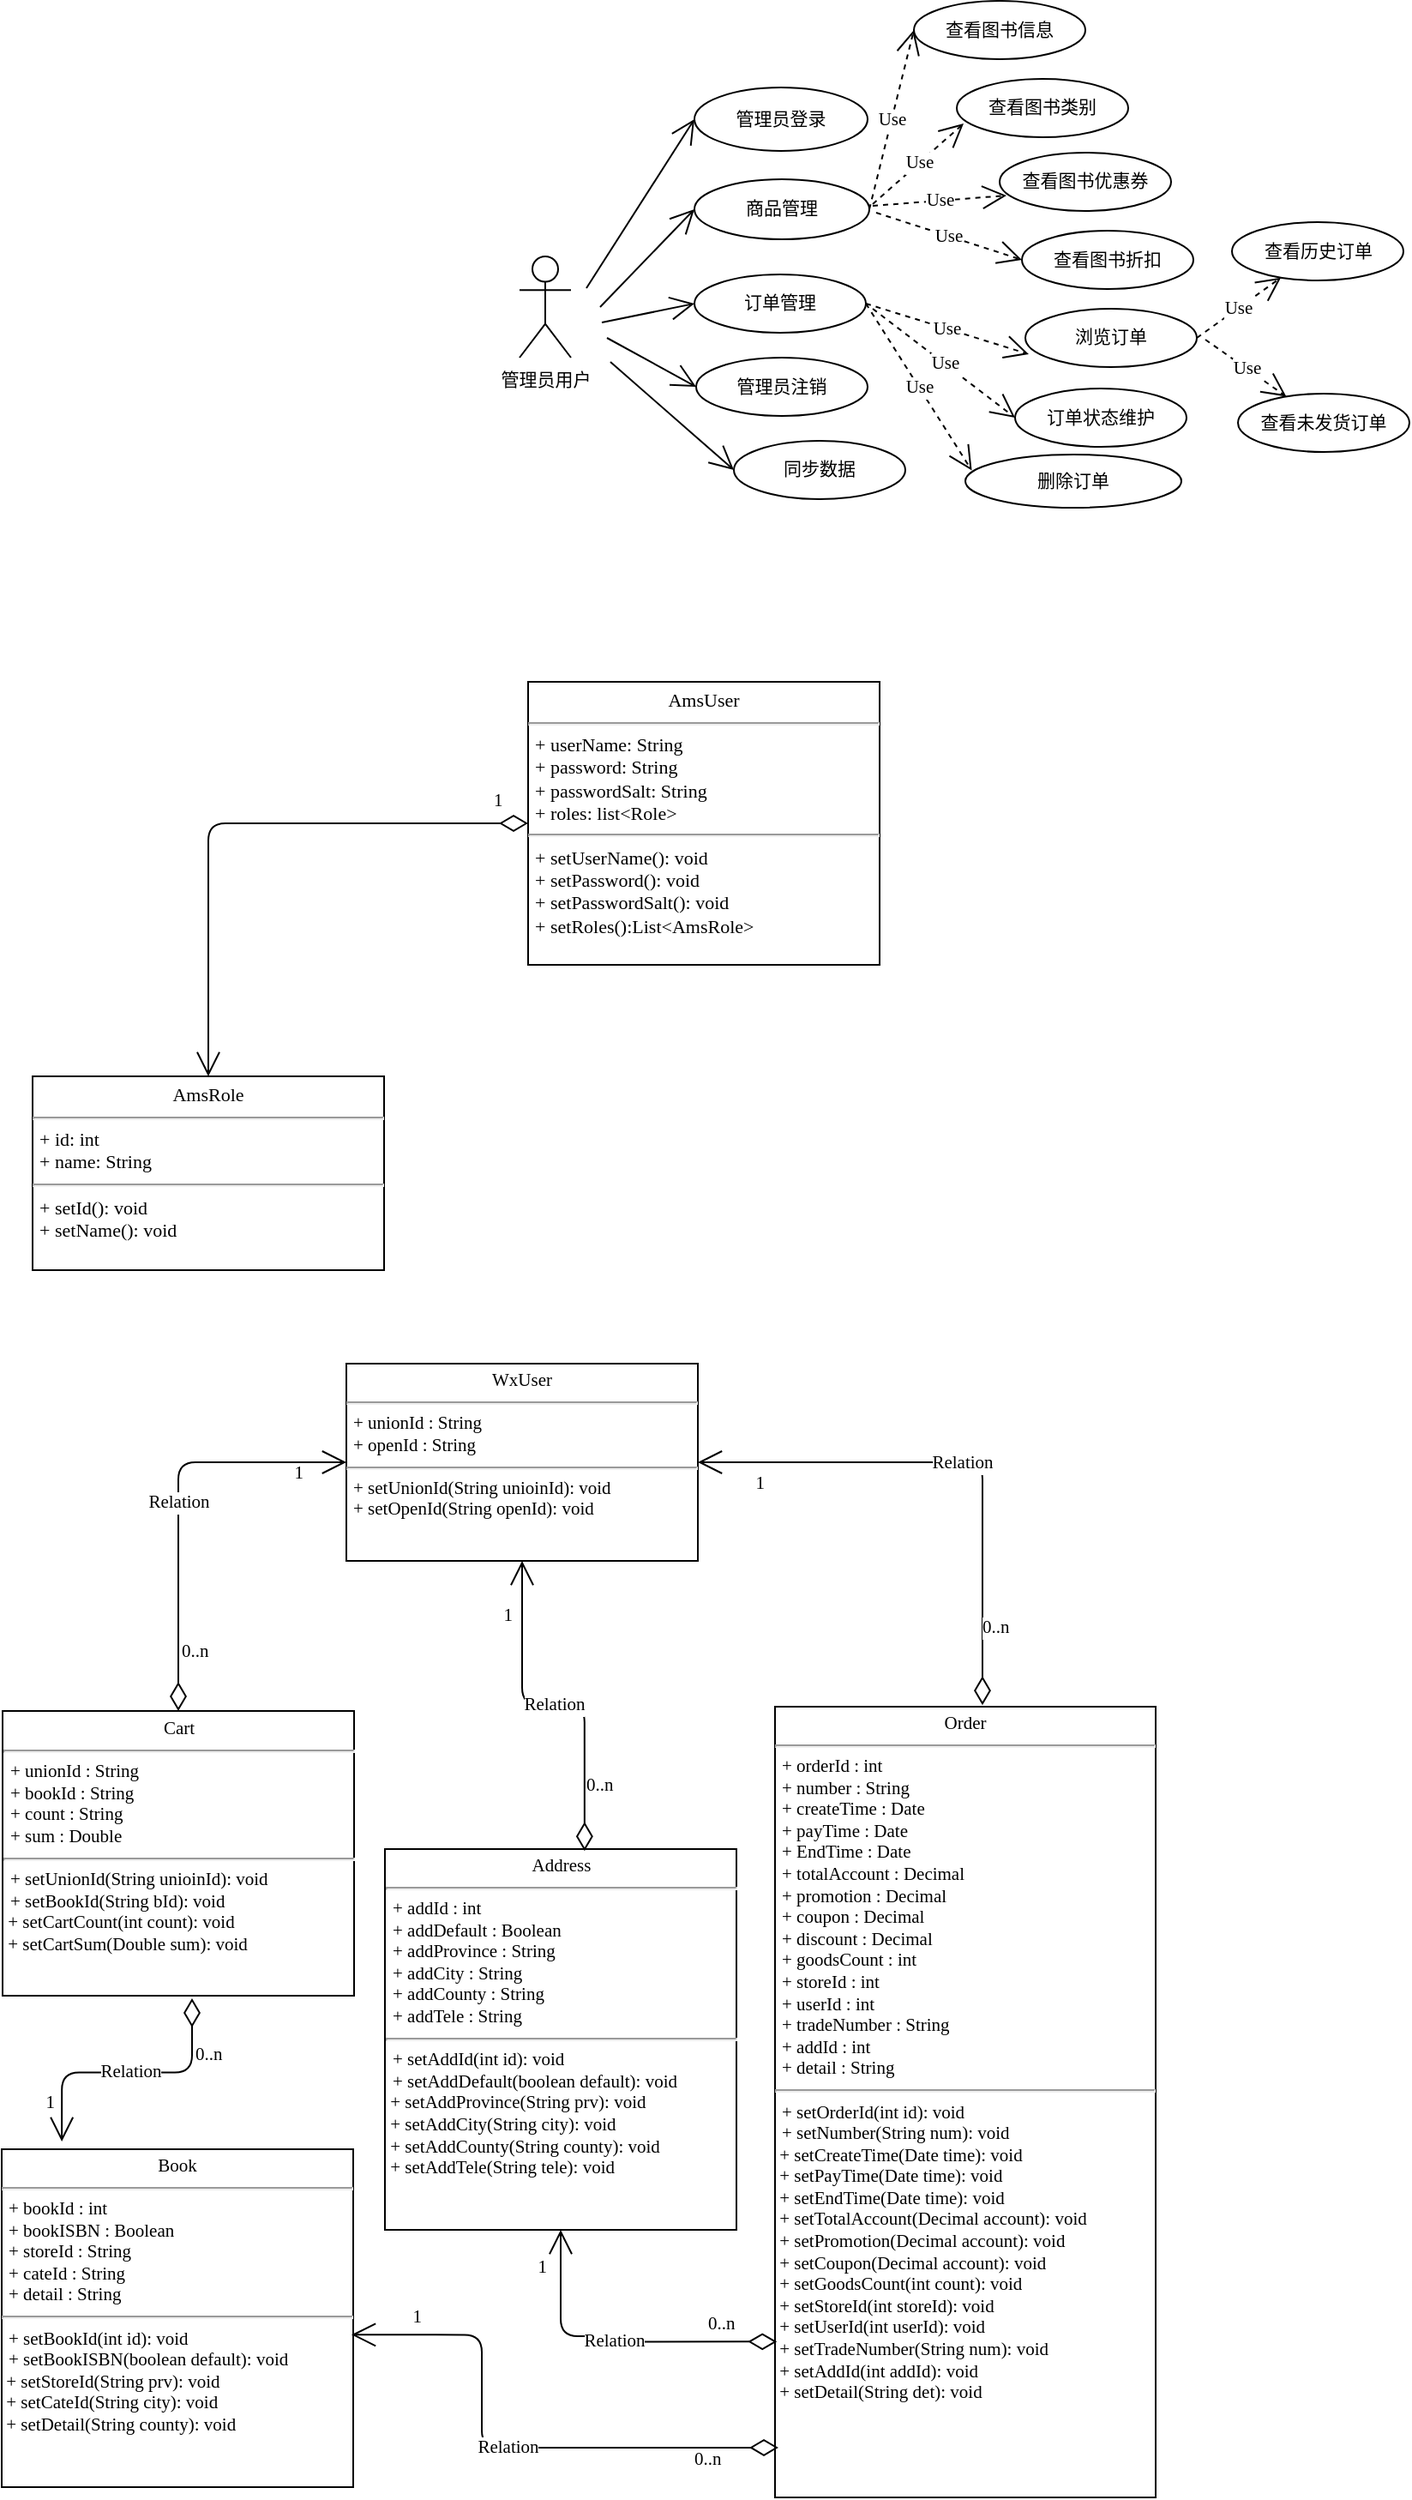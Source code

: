 <mxfile version="10.6.9" type="github"><diagram id="f766WmHzztAEVAHGolFx" name="Page-1"><mxGraphModel dx="2491" dy="715" grid="0" gridSize="5" guides="1" tooltips="1" connect="1" arrows="1" fold="1" page="0" pageScale="1" pageWidth="827" pageHeight="1169" background="#FFFFFF" math="0" shadow="0"><root><mxCell id="0"/><mxCell id="1" parent="0"/><mxCell id="_mkomFzHhzRM6zaE41Vr-2" value="管理员用户" style="shape=umlActor;verticalLabelPosition=bottom;labelBackgroundColor=#ffffff;verticalAlign=top;html=1;fontSize=10.5;fontFamily=宋体;fontStyle=0" parent="1" vertex="1"><mxGeometry x="-872" y="537.5" width="30" height="59" as="geometry"/></mxCell><mxCell id="_mkomFzHhzRM6zaE41Vr-5" value="管理员登录" style="ellipse;whiteSpace=wrap;html=1;fontSize=10.5;fontFamily=宋体;fontStyle=0" parent="1" vertex="1"><mxGeometry x="-770" y="439" width="101" height="37" as="geometry"/></mxCell><mxCell id="_mkomFzHhzRM6zaE41Vr-6" value="商品管理" style="ellipse;whiteSpace=wrap;html=1;fontSize=10.5;fontFamily=宋体;fontStyle=0" parent="1" vertex="1"><mxGeometry x="-770" y="492.5" width="102" height="35" as="geometry"/></mxCell><mxCell id="_mkomFzHhzRM6zaE41Vr-7" value="订单管理" style="ellipse;whiteSpace=wrap;html=1;fontSize=10.5;fontFamily=宋体;fontStyle=0" parent="1" vertex="1"><mxGeometry x="-770" y="548" width="100" height="34" as="geometry"/></mxCell><mxCell id="_mkomFzHhzRM6zaE41Vr-9" value="管理员注销" style="ellipse;whiteSpace=wrap;html=1;fontSize=10.5;fontFamily=宋体;fontStyle=0" parent="1" vertex="1"><mxGeometry x="-769" y="596.5" width="100" height="34" as="geometry"/></mxCell><mxCell id="_mkomFzHhzRM6zaE41Vr-10" value="浏览订单" style="ellipse;whiteSpace=wrap;html=1;fontSize=10.5;fontFamily=宋体;fontStyle=0" parent="1" vertex="1"><mxGeometry x="-577" y="568" width="100" height="34" as="geometry"/></mxCell><mxCell id="_mkomFzHhzRM6zaE41Vr-11" value="订单状态维护" style="ellipse;whiteSpace=wrap;html=1;fontSize=10.5;fontFamily=宋体;fontStyle=0" parent="1" vertex="1"><mxGeometry x="-583" y="614.5" width="100" height="34" as="geometry"/></mxCell><mxCell id="_mkomFzHhzRM6zaE41Vr-12" value="查看未发货订单" style="ellipse;whiteSpace=wrap;html=1;fontSize=10.5;fontFamily=宋体;fontStyle=0" parent="1" vertex="1"><mxGeometry x="-453" y="617.5" width="100" height="34" as="geometry"/></mxCell><mxCell id="_mkomFzHhzRM6zaE41Vr-14" value="" style="endArrow=open;endFill=1;endSize=12;html=1;fontSize=10.5;entryX=0;entryY=0.5;entryDx=0;entryDy=0;fontFamily=宋体;fontStyle=0" parent="1" target="_mkomFzHhzRM6zaE41Vr-5" edge="1"><mxGeometry width="160" relative="1" as="geometry"><mxPoint x="-833" y="556" as="sourcePoint"/><mxPoint x="-715" y="641" as="targetPoint"/></mxGeometry></mxCell><mxCell id="_mkomFzHhzRM6zaE41Vr-15" value="" style="endArrow=open;endFill=1;endSize=12;html=1;fontSize=10.5;entryX=0;entryY=0.5;entryDx=0;entryDy=0;fontFamily=宋体;fontStyle=0" parent="1" target="_mkomFzHhzRM6zaE41Vr-6" edge="1"><mxGeometry width="160" relative="1" as="geometry"><mxPoint x="-825" y="567" as="sourcePoint"/><mxPoint x="-765" y="463" as="targetPoint"/></mxGeometry></mxCell><mxCell id="_mkomFzHhzRM6zaE41Vr-16" value="" style="endArrow=open;endFill=1;endSize=12;html=1;fontSize=10.5;entryX=0;entryY=0.5;entryDx=0;entryDy=0;fontFamily=宋体;fontStyle=0" parent="1" target="_mkomFzHhzRM6zaE41Vr-7" edge="1"><mxGeometry width="160" relative="1" as="geometry"><mxPoint x="-824" y="576" as="sourcePoint"/><mxPoint x="-760" y="468" as="targetPoint"/></mxGeometry></mxCell><mxCell id="_mkomFzHhzRM6zaE41Vr-17" value="" style="endArrow=open;endFill=1;endSize=12;html=1;fontSize=10.5;entryX=0;entryY=0.5;entryDx=0;entryDy=0;fontFamily=宋体;fontStyle=0" parent="1" target="_mkomFzHhzRM6zaE41Vr-9" edge="1"><mxGeometry width="160" relative="1" as="geometry"><mxPoint x="-821" y="585" as="sourcePoint"/><mxPoint x="-755" y="473" as="targetPoint"/></mxGeometry></mxCell><mxCell id="_mkomFzHhzRM6zaE41Vr-18" value="Use" style="endArrow=open;endSize=12;dashed=1;html=1;fontSize=10.5;exitX=1;exitY=0.5;exitDx=0;exitDy=0;entryX=0.02;entryY=0.779;entryDx=0;entryDy=0;entryPerimeter=0;fontFamily=Times new Roman;fontStyle=0" parent="1" source="_mkomFzHhzRM6zaE41Vr-7" target="_mkomFzHhzRM6zaE41Vr-10" edge="1"><mxGeometry width="160" relative="1" as="geometry"><mxPoint x="-875" y="641" as="sourcePoint"/><mxPoint x="-715" y="641" as="targetPoint"/></mxGeometry></mxCell><mxCell id="_mkomFzHhzRM6zaE41Vr-20" value="Use" style="endArrow=open;endSize=12;dashed=1;html=1;fontSize=10.5;entryX=0;entryY=0.5;entryDx=0;entryDy=0;fontFamily=Times new Roman;fontStyle=0" parent="1" target="_mkomFzHhzRM6zaE41Vr-11" edge="1"><mxGeometry width="160" relative="1" as="geometry"><mxPoint x="-666" y="568" as="sourcePoint"/><mxPoint x="-715" y="641" as="targetPoint"/></mxGeometry></mxCell><mxCell id="_mkomFzHhzRM6zaE41Vr-40" value="查看图书信息" style="ellipse;whiteSpace=wrap;html=1;fontSize=10.5;fontFamily=宋体;fontStyle=0" parent="1" vertex="1"><mxGeometry x="-642" y="388.5" width="100" height="34" as="geometry"/></mxCell><mxCell id="_mkomFzHhzRM6zaE41Vr-42" value="查看图书类别" style="ellipse;whiteSpace=wrap;html=1;fontSize=10.5;fontFamily=宋体;fontStyle=0" parent="1" vertex="1"><mxGeometry x="-617" y="434" width="100" height="34" as="geometry"/></mxCell><mxCell id="_mkomFzHhzRM6zaE41Vr-43" value="查看图书优惠券" style="ellipse;whiteSpace=wrap;html=1;fontSize=10.5;fontFamily=宋体;fontStyle=0" parent="1" vertex="1"><mxGeometry x="-592" y="477" width="100" height="34" as="geometry"/></mxCell><mxCell id="_mkomFzHhzRM6zaE41Vr-44" value="查看图书折扣" style="ellipse;whiteSpace=wrap;html=1;fontSize=10.5;fontFamily=宋体;fontStyle=0" parent="1" vertex="1"><mxGeometry x="-579" y="522.5" width="100" height="34" as="geometry"/></mxCell><mxCell id="_mkomFzHhzRM6zaE41Vr-46" value="查看历史订单" style="ellipse;whiteSpace=wrap;html=1;fontSize=10.5;fontFamily=宋体;fontStyle=0" parent="1" vertex="1"><mxGeometry x="-456.5" y="517.5" width="100" height="34" as="geometry"/></mxCell><mxCell id="_mkomFzHhzRM6zaE41Vr-47" value="删除订单" style="ellipse;whiteSpace=wrap;html=1;fontSize=10.5;fontFamily=宋体;fontStyle=0" parent="1" vertex="1"><mxGeometry x="-612" y="653" width="126" height="31" as="geometry"/></mxCell><mxCell id="_mkomFzHhzRM6zaE41Vr-50" value="Use" style="endArrow=open;endSize=12;dashed=1;html=1;fontSize=10.5;exitX=1;exitY=0.5;exitDx=0;exitDy=0;entryX=0;entryY=0.5;entryDx=0;entryDy=0;fontFamily=Times new Roman;fontStyle=0" parent="1" source="_mkomFzHhzRM6zaE41Vr-6" target="_mkomFzHhzRM6zaE41Vr-40" edge="1"><mxGeometry width="160" relative="1" as="geometry"><mxPoint x="-665" y="570" as="sourcePoint"/><mxPoint x="-560" y="582" as="targetPoint"/></mxGeometry></mxCell><mxCell id="_mkomFzHhzRM6zaE41Vr-51" value="Use" style="endArrow=open;endSize=12;dashed=1;html=1;fontSize=10.5;entryX=0.04;entryY=0.765;entryDx=0;entryDy=0;entryPerimeter=0;fontFamily=Times new Roman;fontStyle=0" parent="1" target="_mkomFzHhzRM6zaE41Vr-42" edge="1"><mxGeometry width="160" relative="1" as="geometry"><mxPoint x="-666" y="507" as="sourcePoint"/><mxPoint x="-555" y="587" as="targetPoint"/></mxGeometry></mxCell><mxCell id="_mkomFzHhzRM6zaE41Vr-52" value="Use" style="endArrow=open;endSize=12;dashed=1;html=1;fontSize=10.5;entryX=0.04;entryY=0.735;entryDx=0;entryDy=0;entryPerimeter=0;fontFamily=Times new Roman;fontStyle=0" parent="1" target="_mkomFzHhzRM6zaE41Vr-43" edge="1"><mxGeometry width="160" relative="1" as="geometry"><mxPoint x="-666" y="508" as="sourcePoint"/><mxPoint x="-550" y="592" as="targetPoint"/></mxGeometry></mxCell><mxCell id="_mkomFzHhzRM6zaE41Vr-53" value="Use" style="endArrow=open;endSize=12;dashed=1;html=1;fontSize=10.5;entryX=0;entryY=0.5;entryDx=0;entryDy=0;fontFamily=Times new Roman;fontStyle=0" parent="1" target="_mkomFzHhzRM6zaE41Vr-44" edge="1"><mxGeometry width="160" relative="1" as="geometry"><mxPoint x="-664" y="512" as="sourcePoint"/><mxPoint x="-545" y="597" as="targetPoint"/></mxGeometry></mxCell><mxCell id="_mkomFzHhzRM6zaE41Vr-54" value="Use" style="endArrow=open;endSize=12;dashed=1;html=1;fontSize=10.5;entryX=0.03;entryY=0.3;entryDx=0;entryDy=0;fontFamily=Times new Roman;exitX=1;exitY=0.5;exitDx=0;exitDy=0;entryPerimeter=0;fontStyle=0" parent="1" source="_mkomFzHhzRM6zaE41Vr-7" target="_mkomFzHhzRM6zaE41Vr-47" edge="1"><mxGeometry width="160" relative="1" as="geometry"><mxPoint x="-661" y="573" as="sourcePoint"/><mxPoint x="-568" y="619.429" as="targetPoint"/></mxGeometry></mxCell><mxCell id="_mkomFzHhzRM6zaE41Vr-55" value="Use" style="endArrow=open;endSize=12;dashed=1;html=1;fontSize=10.5;fontFamily=Times new Roman;exitX=1;exitY=0.5;exitDx=0;exitDy=0;fontStyle=0" parent="1" source="_mkomFzHhzRM6zaE41Vr-10" target="_mkomFzHhzRM6zaE41Vr-46" edge="1"><mxGeometry width="160" relative="1" as="geometry"><mxPoint x="-645" y="682" as="sourcePoint"/><mxPoint x="-570" y="599.286" as="targetPoint"/></mxGeometry></mxCell><mxCell id="_mkomFzHhzRM6zaE41Vr-56" value="Use" style="endArrow=open;endSize=12;dashed=1;html=1;fontSize=10.5;fontFamily=Times new Roman;fontStyle=0" parent="1" target="_mkomFzHhzRM6zaE41Vr-12" edge="1"><mxGeometry width="160" relative="1" as="geometry"><mxPoint x="-472" y="586" as="sourcePoint"/><mxPoint x="-565" y="604.286" as="targetPoint"/></mxGeometry></mxCell><mxCell id="_mkomFzHhzRM6zaE41Vr-57" value="同步数据" style="ellipse;whiteSpace=wrap;html=1;fontSize=10.5;fontFamily=宋体;fontStyle=0" parent="1" vertex="1"><mxGeometry x="-747" y="645" width="100" height="34" as="geometry"/></mxCell><mxCell id="_mkomFzHhzRM6zaE41Vr-59" value="" style="endArrow=open;endFill=1;endSize=12;html=1;fontSize=10.5;entryX=0;entryY=0.5;entryDx=0;entryDy=0;fontFamily=宋体;fontStyle=0" parent="1" target="_mkomFzHhzRM6zaE41Vr-57" edge="1"><mxGeometry width="160" relative="1" as="geometry"><mxPoint x="-819" y="599" as="sourcePoint"/><mxPoint x="-764" y="619" as="targetPoint"/></mxGeometry></mxCell><mxCell id="aWHWJIVktm57PcOYF1WG-3" value="&lt;p style=&quot;margin: 4px 0px 0px ; text-align: center ; font-size: 11px&quot;&gt;&lt;span lang=&quot;EN-US&quot;&gt;AmsUser&lt;/span&gt;&lt;br&gt;&lt;/p&gt;&lt;hr style=&quot;font-size: 11px&quot;&gt;&lt;p style=&quot;margin: 0px 0px 0px 4px ; font-size: 11px&quot;&gt;&lt;font style=&quot;font-size: 11px&quot;&gt;+ userName: String&lt;/font&gt;&lt;/p&gt;&lt;p style=&quot;margin: 0px 0px 0px 4px ; font-size: 11px&quot;&gt;&lt;font style=&quot;font-size: 11px&quot;&gt;+ password: String&lt;br&gt;&lt;/font&gt;&lt;/p&gt;&lt;p style=&quot;margin: 0px 0px 0px 4px ; font-size: 11px&quot;&gt;&lt;font style=&quot;font-size: 11px&quot;&gt;+ passwordSalt: String&lt;br&gt;&lt;/font&gt;&lt;/p&gt;&lt;p style=&quot;margin: 0px 0px 0px 4px ; font-size: 11px&quot;&gt;&lt;font style=&quot;font-size: 11px&quot;&gt;+ roles: list&amp;lt;Role&amp;gt;&lt;/font&gt;&lt;/p&gt;&lt;hr style=&quot;font-size: 11px&quot;&gt;&lt;p style=&quot;margin: 0px 0px 0px 4px ; font-size: 11px&quot;&gt;&lt;font style=&quot;font-size: 11px&quot;&gt;+&amp;nbsp;&lt;span lang=&quot;EN-US&quot;&gt;setUserName&lt;/span&gt;(): void&lt;/font&gt;&lt;/p&gt;&lt;p style=&quot;margin: 0px 0px 0px 4px ; font-size: 11px&quot;&gt;&lt;font style=&quot;font-size: 11px&quot;&gt;+&amp;nbsp;&lt;span lang=&quot;EN-US&quot;&gt;setPassword&lt;/span&gt;(): void&lt;br&gt;&lt;/font&gt;&lt;/p&gt;&lt;p style=&quot;margin: 0px 0px 0px 4px ; font-size: 11px&quot;&gt;&lt;font style=&quot;font-size: 11px&quot;&gt;+&amp;nbsp;&lt;span lang=&quot;EN-US&quot;&gt;setPasswordSalt&lt;/span&gt;(): void&lt;br&gt;&lt;/font&gt;&lt;/p&gt;&lt;p style=&quot;margin: 0px 0px 0px 4px ; font-size: 11px&quot;&gt;&lt;font style=&quot;font-size: 11px&quot;&gt;+&amp;nbsp;&lt;span lang=&quot;EN-US&quot;&gt;setRoles&lt;/span&gt;():List&amp;lt;AmsRole&amp;gt;&lt;/font&gt;&lt;/p&gt;&lt;br&gt;" style="verticalAlign=top;align=left;overflow=fill;fontSize=10.5;fontFamily=Times new Roman;html=1;strokeWidth=1;" parent="1" vertex="1"><mxGeometry x="-867" y="785.5" width="205" height="165" as="geometry"/></mxCell><mxCell id="aWHWJIVktm57PcOYF1WG-8" value="&lt;p style=&quot;margin: 4px 0px 0px ; text-align: center ; font-size: 11px&quot;&gt;&lt;span lang=&quot;EN-US&quot;&gt;AmsRole&lt;/span&gt;&lt;br&gt;&lt;/p&gt;&lt;hr style=&quot;font-size: 11px&quot;&gt;&lt;p style=&quot;margin: 0px 0px 0px 4px ; font-size: 11px&quot;&gt;&lt;font style=&quot;font-size: 11px&quot;&gt;+ id: int&lt;/font&gt;&lt;/p&gt;&lt;p style=&quot;margin: 0px 0px 0px 4px ; font-size: 11px&quot;&gt;&lt;font style=&quot;font-size: 11px&quot;&gt;+ name: String&lt;/font&gt;&lt;/p&gt;&lt;hr style=&quot;font-size: 11px&quot;&gt;&lt;p style=&quot;margin: 0px 0px 0px 4px ; font-size: 11px&quot;&gt;&lt;font style=&quot;font-size: 11px&quot;&gt;+&amp;nbsp;&lt;span lang=&quot;EN-US&quot;&gt;setId&lt;/span&gt;(): void&lt;/font&gt;&lt;/p&gt;&lt;p style=&quot;margin: 0px 0px 0px 4px ; font-size: 11px&quot;&gt;&lt;font style=&quot;font-size: 11px&quot;&gt;+&amp;nbsp;&lt;span lang=&quot;EN-US&quot;&gt;setName&lt;/span&gt;(): void&lt;/font&gt;&lt;/p&gt;&lt;br&gt;" style="verticalAlign=top;align=left;overflow=fill;fontSize=10.5;fontFamily=Times new Roman;html=1;strokeWidth=1;" parent="1" vertex="1"><mxGeometry x="-1156" y="1015.5" width="205" height="113" as="geometry"/></mxCell><mxCell id="aWHWJIVktm57PcOYF1WG-9" value="1" style="endArrow=open;html=1;endSize=12;startArrow=diamondThin;startSize=14;startFill=0;edgeStyle=orthogonalEdgeStyle;align=left;verticalAlign=bottom;strokeWidth=1;fontFamily=Times new Roman;fontSize=10.5;" parent="1" source="aWHWJIVktm57PcOYF1WG-3" target="aWHWJIVktm57PcOYF1WG-8" edge="1"><mxGeometry x="-0.868" y="-4" relative="1" as="geometry"><mxPoint x="-1156" y="1139" as="sourcePoint"/><mxPoint x="-996" y="1139" as="targetPoint"/><mxPoint as="offset"/></mxGeometry></mxCell><mxCell id="aWHWJIVktm57PcOYF1WG-12" value="&lt;p style=&quot;margin: 4px 0px 0px; text-align: center; font-size: 10.5px;&quot;&gt;&lt;span lang=&quot;EN-US&quot; style=&quot;font-size: 10.5px;&quot;&gt;WxUser&lt;/span&gt;&lt;br style=&quot;font-size: 10.5px;&quot;&gt;&lt;/p&gt;&lt;hr style=&quot;font-size: 10.5px;&quot;&gt;&lt;p style=&quot;margin: 0px 0px 0px 4px; font-size: 10.5px;&quot;&gt;&lt;font style=&quot;font-size: 10.5px;&quot;&gt;+ unionId : String&lt;/font&gt;&lt;/p&gt;&lt;p style=&quot;margin: 0px 0px 0px 4px; font-size: 10.5px;&quot;&gt;&lt;font style=&quot;font-size: 10.5px;&quot;&gt;+ openId : String&lt;/font&gt;&lt;/p&gt;&lt;hr style=&quot;font-size: 10.5px;&quot;&gt;&lt;p style=&quot;margin: 0px 0px 0px 4px; font-size: 10.5px;&quot;&gt;&lt;font style=&quot;font-size: 10.5px;&quot;&gt;+&amp;nbsp;&lt;span lang=&quot;EN-US&quot; style=&quot;font-size: 10.5px;&quot;&gt;setUnionId&lt;/span&gt;(String unioinId): void&lt;/font&gt;&lt;/p&gt;&lt;p style=&quot;margin: 0px 0px 0px 4px; font-size: 10.5px;&quot;&gt;&lt;font style=&quot;font-size: 10.5px;&quot;&gt;+&amp;nbsp;&lt;span lang=&quot;EN-US&quot; style=&quot;font-size: 10.5px;&quot;&gt;setOpenId&lt;/span&gt;(String openId): void&lt;/font&gt;&lt;/p&gt;&lt;br style=&quot;font-size: 10.5px;&quot;&gt;" style="verticalAlign=top;align=left;overflow=fill;fontSize=10.5;fontFamily=Times new Roman;html=1;strokeWidth=1;" parent="1" vertex="1"><mxGeometry x="-973" y="1183" width="205" height="115" as="geometry"/></mxCell><mxCell id="aWHWJIVktm57PcOYF1WG-13" value="&lt;p style=&quot;margin: 4px 0px 0px; text-align: center; font-size: 10.5px;&quot;&gt;&lt;span lang=&quot;EN-US&quot; style=&quot;font-size: 10.5px;&quot;&gt;Cart&lt;/span&gt;&lt;br style=&quot;font-size: 10.5px;&quot;&gt;&lt;/p&gt;&lt;hr style=&quot;font-size: 10.5px;&quot;&gt;&lt;p style=&quot;margin: 0px 0px 0px 4px; font-size: 10.5px;&quot;&gt;&lt;font style=&quot;font-size: 10.5px;&quot;&gt;+ unionId : String&lt;/font&gt;&lt;/p&gt;&lt;p style=&quot;margin: 0px 0px 0px 4px; font-size: 10.5px;&quot;&gt;&lt;font style=&quot;font-size: 10.5px;&quot;&gt;+ bookId : String&lt;/font&gt;&lt;/p&gt;&lt;p style=&quot;margin: 0px 0px 0px 4px; font-size: 10.5px;&quot;&gt;&lt;font style=&quot;font-size: 10.5px;&quot;&gt;+ count : String&lt;/font&gt;&lt;/p&gt;&lt;p style=&quot;margin: 0px 0px 0px 4px; font-size: 10.5px;&quot;&gt;&lt;font style=&quot;font-size: 10.5px;&quot;&gt;+ sum : Double&lt;/font&gt;&lt;/p&gt;&lt;hr style=&quot;font-size: 10.5px;&quot;&gt;&lt;p style=&quot;margin: 0px 0px 0px 4px; font-size: 10.5px;&quot;&gt;&lt;font style=&quot;font-size: 10.5px;&quot;&gt;+&amp;nbsp;&lt;span lang=&quot;EN-US&quot; style=&quot;font-size: 10.5px;&quot;&gt;setUnionId&lt;/span&gt;(String unioinId): void&lt;/font&gt;&lt;/p&gt;&lt;p style=&quot;margin: 0px 0px 0px 4px; font-size: 10.5px;&quot;&gt;&lt;font style=&quot;font-size: 10.5px;&quot;&gt;+&amp;nbsp;&lt;span lang=&quot;EN-US&quot; style=&quot;font-size: 10.5px;&quot;&gt;setBookId&lt;/span&gt;(String bId): void&lt;/font&gt;&lt;/p&gt;&amp;nbsp;+&amp;nbsp;&lt;span lang=&quot;EN-US&quot; style=&quot;font-size: 10.5px;&quot;&gt;setCartCount&lt;/span&gt;(int count): void&lt;br style=&quot;font-size: 10.5px;&quot;&gt;&amp;nbsp;+&amp;nbsp;&lt;span lang=&quot;EN-US&quot; style=&quot;font-size: 10.5px;&quot;&gt;setCartSum&lt;/span&gt;(Double sum): void&lt;br style=&quot;font-size: 10.5px;&quot;&gt;" style="verticalAlign=top;align=left;overflow=fill;fontSize=10.5;fontFamily=Times new Roman;html=1;strokeWidth=1;" parent="1" vertex="1"><mxGeometry x="-1173.5" y="1385.5" width="205" height="166" as="geometry"/></mxCell><mxCell id="aWHWJIVktm57PcOYF1WG-14" value="&lt;p style=&quot;margin: 4px 0px 0px; text-align: center; font-size: 10.5px;&quot;&gt;&lt;span lang=&quot;EN-US&quot; style=&quot;font-size: 10.5px;&quot;&gt;Address&lt;/span&gt;&lt;br style=&quot;font-size: 10.5px;&quot;&gt;&lt;/p&gt;&lt;hr style=&quot;font-size: 10.5px;&quot;&gt;&lt;p style=&quot;margin: 0px 0px 0px 4px; font-size: 10.5px;&quot;&gt;&lt;font style=&quot;font-size: 10.5px;&quot;&gt;+ addId : int&lt;/font&gt;&lt;/p&gt;&lt;p style=&quot;margin: 0px 0px 0px 4px; font-size: 10.5px;&quot;&gt;&lt;font style=&quot;font-size: 10.5px;&quot;&gt;+ addDefault : Boolean&lt;/font&gt;&lt;/p&gt;&lt;p style=&quot;margin: 0px 0px 0px 4px; font-size: 10.5px;&quot;&gt;&lt;font style=&quot;font-size: 10.5px;&quot;&gt;+ addProvince : String&lt;/font&gt;&lt;/p&gt;&lt;p style=&quot;margin: 0px 0px 0px 4px; font-size: 10.5px;&quot;&gt;&lt;font style=&quot;font-size: 10.5px;&quot;&gt;+ addCity : String&lt;/font&gt;&lt;/p&gt;&lt;p style=&quot;margin: 0px 0px 0px 4px; font-size: 10.5px;&quot;&gt;&lt;font style=&quot;font-size: 10.5px;&quot;&gt;+ addCounty : String&lt;/font&gt;&lt;/p&gt;&lt;p style=&quot;margin: 0px 0px 0px 4px; font-size: 10.5px;&quot;&gt;&lt;font style=&quot;font-size: 10.5px;&quot;&gt;+ addTele : String&lt;/font&gt;&lt;/p&gt;&lt;hr style=&quot;font-size: 10.5px;&quot;&gt;&lt;p style=&quot;margin: 0px 0px 0px 4px; font-size: 10.5px;&quot;&gt;&lt;font style=&quot;font-size: 10.5px;&quot;&gt;+&amp;nbsp;&lt;span lang=&quot;EN-US&quot; style=&quot;font-size: 10.5px;&quot;&gt;setAddId&lt;/span&gt;(int id): void&lt;/font&gt;&lt;/p&gt;&lt;p style=&quot;margin: 0px 0px 0px 4px; font-size: 10.5px;&quot;&gt;&lt;font style=&quot;font-size: 10.5px;&quot;&gt;+&amp;nbsp;&lt;span lang=&quot;EN-US&quot; style=&quot;font-size: 10.5px;&quot;&gt;setAddDefault&lt;/span&gt;(boolean default): void&lt;/font&gt;&lt;/p&gt;&amp;nbsp;+&amp;nbsp;&lt;span lang=&quot;EN-US&quot; style=&quot;font-size: 10.5px;&quot;&gt;setAddProvince&lt;/span&gt;(String prv): void&lt;br style=&quot;font-size: 10.5px;&quot;&gt;&amp;nbsp;+&amp;nbsp;&lt;span lang=&quot;EN-US&quot; style=&quot;font-size: 10.5px;&quot;&gt;setAddCity&lt;/span&gt;(String city): void&lt;br style=&quot;font-size: 10.5px;&quot;&gt;&amp;nbsp;+&amp;nbsp;&lt;span lang=&quot;EN-US&quot; style=&quot;font-size: 10.5px;&quot;&gt;setAddCounty&lt;/span&gt;(String county): void&lt;br style=&quot;font-size: 10.5px;&quot;&gt;&amp;nbsp;+&amp;nbsp;&lt;span lang=&quot;EN-US&quot; style=&quot;font-size: 10.5px;&quot;&gt;setAddTele&lt;/span&gt;(String tele): void&lt;br style=&quot;font-size: 10.5px;&quot;&gt;" style="verticalAlign=top;align=left;overflow=fill;fontSize=10.5;fontFamily=Times new Roman;html=1;strokeWidth=1;" parent="1" vertex="1"><mxGeometry x="-950.5" y="1466" width="205" height="222" as="geometry"/></mxCell><mxCell id="aWHWJIVktm57PcOYF1WG-15" value="&lt;p style=&quot;margin: 4px 0px 0px; text-align: center; font-size: 10.5px;&quot;&gt;&lt;span lang=&quot;EN-US&quot; style=&quot;font-size: 10.5px;&quot;&gt;Book&lt;/span&gt;&lt;br style=&quot;font-size: 10.5px;&quot;&gt;&lt;/p&gt;&lt;hr style=&quot;font-size: 10.5px;&quot;&gt;&lt;p style=&quot;margin: 0px 0px 0px 4px; font-size: 10.5px;&quot;&gt;&lt;font style=&quot;font-size: 10.5px;&quot;&gt;+ bookId : int&lt;/font&gt;&lt;/p&gt;&lt;p style=&quot;margin: 0px 0px 0px 4px; font-size: 10.5px;&quot;&gt;&lt;font style=&quot;font-size: 10.5px;&quot;&gt;+ bookISBN : Boolean&lt;/font&gt;&lt;/p&gt;&lt;p style=&quot;margin: 0px 0px 0px 4px; font-size: 10.5px;&quot;&gt;&lt;font style=&quot;font-size: 10.5px;&quot;&gt;+ storeId : String&lt;/font&gt;&lt;/p&gt;&lt;p style=&quot;margin: 0px 0px 0px 4px; font-size: 10.5px;&quot;&gt;&lt;font style=&quot;font-size: 10.5px;&quot;&gt;+ cateId : String&lt;/font&gt;&lt;/p&gt;&lt;p style=&quot;margin: 0px 0px 0px 4px; font-size: 10.5px;&quot;&gt;&lt;font style=&quot;font-size: 10.5px;&quot;&gt;+ detail : String&lt;/font&gt;&lt;/p&gt;&lt;hr style=&quot;font-size: 10.5px;&quot;&gt;&lt;p style=&quot;margin: 0px 0px 0px 4px; font-size: 10.5px;&quot;&gt;&lt;font style=&quot;font-size: 10.5px;&quot;&gt;+&amp;nbsp;&lt;span lang=&quot;EN-US&quot; style=&quot;font-size: 10.5px;&quot;&gt;setBookId&lt;/span&gt;(int id): void&lt;/font&gt;&lt;/p&gt;&lt;p style=&quot;margin: 0px 0px 0px 4px; font-size: 10.5px;&quot;&gt;&lt;font style=&quot;font-size: 10.5px;&quot;&gt;+&amp;nbsp;&lt;span lang=&quot;EN-US&quot; style=&quot;font-size: 10.5px;&quot;&gt;setBookISBN&lt;/span&gt;(boolean default): void&lt;/font&gt;&lt;/p&gt;&amp;nbsp;+&amp;nbsp;&lt;span lang=&quot;EN-US&quot; style=&quot;font-size: 10.5px;&quot;&gt;setStoreId&lt;/span&gt;(String prv): void&lt;br style=&quot;font-size: 10.5px;&quot;&gt;&amp;nbsp;+&amp;nbsp;&lt;span lang=&quot;EN-US&quot; style=&quot;font-size: 10.5px;&quot;&gt;setCateId&lt;/span&gt;(String city): void&lt;br style=&quot;font-size: 10.5px;&quot;&gt;&amp;nbsp;+&amp;nbsp;&lt;span lang=&quot;EN-US&quot; style=&quot;font-size: 10.5px;&quot;&gt;setDetail&lt;/span&gt;(String county): void&lt;br style=&quot;font-size: 10.5px;&quot;&gt;" style="verticalAlign=top;align=left;overflow=fill;fontSize=10.5;fontFamily=Times new Roman;html=1;strokeWidth=1;" parent="1" vertex="1"><mxGeometry x="-1174" y="1641" width="205" height="197" as="geometry"/></mxCell><mxCell id="aWHWJIVktm57PcOYF1WG-16" value="&lt;p style=&quot;margin: 4px 0px 0px; text-align: center; font-size: 10.5px;&quot;&gt;&lt;span lang=&quot;EN-US&quot; style=&quot;font-size: 10.5px;&quot;&gt;Order&lt;/span&gt;&lt;br style=&quot;font-size: 10.5px;&quot;&gt;&lt;/p&gt;&lt;hr style=&quot;font-size: 10.5px;&quot;&gt;&lt;p style=&quot;margin: 0px 0px 0px 4px; font-size: 10.5px;&quot;&gt;&lt;font style=&quot;font-size: 10.5px;&quot;&gt;+ orderId : int&lt;/font&gt;&lt;/p&gt;&lt;p style=&quot;margin: 0px 0px 0px 4px; font-size: 10.5px;&quot;&gt;&lt;font style=&quot;font-size: 10.5px;&quot;&gt;+ number : String&lt;/font&gt;&lt;/p&gt;&lt;p style=&quot;margin: 0px 0px 0px 4px; font-size: 10.5px;&quot;&gt;&lt;font style=&quot;font-size: 10.5px;&quot;&gt;+ createTime : Date&lt;br style=&quot;font-size: 10.5px;&quot;&gt;&lt;/font&gt;&lt;/p&gt;&lt;p style=&quot;margin: 0px 0px 0px 4px; font-size: 10.5px;&quot;&gt;&lt;font style=&quot;font-size: 10.5px;&quot;&gt;+ payTime : Date&lt;/font&gt;&lt;/p&gt;&lt;p style=&quot;margin: 0px 0px 0px 4px; font-size: 10.5px;&quot;&gt;&lt;font style=&quot;font-size: 10.5px;&quot;&gt;+ EndTime : Date&lt;/font&gt;&lt;/p&gt;&lt;p style=&quot;margin: 0px 0px 0px 4px; font-size: 10.5px;&quot;&gt;&lt;font style=&quot;font-size: 10.5px;&quot;&gt;+ totalAccount : Decimal&lt;/font&gt;&lt;/p&gt;&lt;p style=&quot;margin: 0px 0px 0px 4px; font-size: 10.5px;&quot;&gt;&lt;font style=&quot;font-size: 10.5px;&quot;&gt;+ promotion : Decimal&lt;br style=&quot;font-size: 10.5px;&quot;&gt;&lt;/font&gt;&lt;/p&gt;&lt;p style=&quot;margin: 0px 0px 0px 4px; font-size: 10.5px;&quot;&gt;&lt;font style=&quot;font-size: 10.5px;&quot;&gt;+ coupon : Decimal&lt;/font&gt;&lt;/p&gt;&lt;p style=&quot;margin: 0px 0px 0px 4px; font-size: 10.5px;&quot;&gt;+ discount : Decimal&lt;br style=&quot;font-size: 10.5px;&quot;&gt;&lt;/p&gt;&lt;p style=&quot;margin: 0px 0px 0px 4px; font-size: 10.5px;&quot;&gt;&lt;font style=&quot;font-size: 10.5px;&quot;&gt;+ goodsCount : int&lt;/font&gt;&lt;/p&gt;&lt;p style=&quot;margin: 0px 0px 0px 4px; font-size: 10.5px;&quot;&gt;&lt;font style=&quot;font-size: 10.5px;&quot;&gt;+ storeId : int&lt;/font&gt;&lt;/p&gt;&lt;p style=&quot;margin: 0px 0px 0px 4px; font-size: 10.5px;&quot;&gt;&lt;font style=&quot;font-size: 10.5px;&quot;&gt;+ userId : int&lt;/font&gt;&lt;/p&gt;&lt;p style=&quot;margin: 0px 0px 0px 4px; font-size: 10.5px;&quot;&gt;&lt;font style=&quot;font-size: 10.5px;&quot;&gt;+ tradeNumber : String&lt;/font&gt;&lt;/p&gt;&lt;p style=&quot;margin: 0px 0px 0px 4px; font-size: 10.5px;&quot;&gt;&lt;font style=&quot;font-size: 10.5px;&quot;&gt;+ addId : int&lt;/font&gt;&lt;/p&gt;&lt;p style=&quot;margin: 0px 0px 0px 4px; font-size: 10.5px;&quot;&gt;&lt;font style=&quot;font-size: 10.5px;&quot;&gt;+ detail : String&lt;/font&gt;&lt;/p&gt;&lt;hr style=&quot;font-size: 10.5px;&quot;&gt;&lt;p style=&quot;margin: 0px 0px 0px 4px; font-size: 10.5px;&quot;&gt;&lt;font style=&quot;font-size: 10.5px;&quot;&gt;+&amp;nbsp;&lt;span lang=&quot;EN-US&quot; style=&quot;font-size: 10.5px;&quot;&gt;setOrderId&lt;/span&gt;(int id): void&lt;/font&gt;&lt;/p&gt;&lt;p style=&quot;margin: 0px 0px 0px 4px; font-size: 10.5px;&quot;&gt;&lt;font style=&quot;font-size: 10.5px;&quot;&gt;+&amp;nbsp;&lt;span lang=&quot;EN-US&quot; style=&quot;font-size: 10.5px;&quot;&gt;setNumber&lt;/span&gt;(String num): void&lt;/font&gt;&lt;/p&gt;&amp;nbsp;+&amp;nbsp;&lt;span lang=&quot;EN-US&quot; style=&quot;font-size: 10.5px;&quot;&gt;setCreateTime&lt;/span&gt;(Date time): void&lt;br style=&quot;font-size: 10.5px;&quot;&gt;&amp;nbsp;+&amp;nbsp;&lt;span lang=&quot;EN-US&quot; style=&quot;font-size: 10.5px;&quot;&gt;setPayTime&lt;/span&gt;(Date time): void&lt;br style=&quot;font-size: 10.5px;&quot;&gt;&amp;nbsp;+&amp;nbsp;&lt;span lang=&quot;EN-US&quot; style=&quot;font-size: 10.5px;&quot;&gt;setEndTime&lt;/span&gt;(Date time): void&lt;br style=&quot;font-size: 10.5px;&quot;&gt;&amp;nbsp;+&amp;nbsp;&lt;span lang=&quot;EN-US&quot; style=&quot;font-size: 10.5px;&quot;&gt;setTotalAccount&lt;/span&gt;(Decimal account): void&lt;br style=&quot;font-size: 10.5px;&quot;&gt;&amp;nbsp;+ setPromotion(Decimal account): void&lt;br style=&quot;font-size: 10.5px;&quot;&gt;&amp;nbsp;+ setCoupon(Decimal account): void&lt;br style=&quot;font-size: 10.5px;&quot;&gt;&amp;nbsp;+ setGoodsCount(int count): void&lt;br style=&quot;font-size: 10.5px;&quot;&gt;&amp;nbsp;+ setStoreId(int storeId): void&lt;br style=&quot;font-size: 10.5px;&quot;&gt;&amp;nbsp;+ setUserId(int userId): void&lt;br style=&quot;font-size: 10.5px;&quot;&gt;&amp;nbsp;+ setTradeNumber(String num): void&lt;br style=&quot;font-size: 10.5px;&quot;&gt;&amp;nbsp;+ setAddId(int addId): void&lt;br style=&quot;font-size: 10.5px;&quot;&gt;&amp;nbsp;+ setDetail(String det): void&lt;br style=&quot;font-size: 10.5px;&quot;&gt;" style="verticalAlign=top;align=left;overflow=fill;fontSize=10.5;fontFamily=Times new Roman;html=1;strokeWidth=1;" parent="1" vertex="1"><mxGeometry x="-723" y="1383" width="222" height="461" as="geometry"/></mxCell><mxCell id="aWHWJIVktm57PcOYF1WG-17" value="Relation" style="endArrow=open;html=1;endSize=12;startArrow=diamondThin;startSize=14;startFill=0;edgeStyle=orthogonalEdgeStyle;strokeWidth=1;fontFamily=Times new Roman;fontSize=10.5;entryX=0;entryY=0.5;entryDx=0;entryDy=0;exitX=0.5;exitY=0;exitDx=0;exitDy=0;" parent="1" source="aWHWJIVktm57PcOYF1WG-13" target="aWHWJIVktm57PcOYF1WG-12" edge="1"><mxGeometry relative="1" as="geometry"><mxPoint x="-1376" y="1236.5" as="sourcePoint"/><mxPoint x="-1216" y="1236.5" as="targetPoint"/></mxGeometry></mxCell><mxCell id="aWHWJIVktm57PcOYF1WG-18" value="0..n" style="resizable=0;html=1;align=left;verticalAlign=top;labelBackgroundColor=#ffffff;fontSize=10.5;fontFamily=Times new Roman;" parent="aWHWJIVktm57PcOYF1WG-17" connectable="0" vertex="1"><mxGeometry x="-1" relative="1" as="geometry"><mxPoint y="-48" as="offset"/></mxGeometry></mxCell><mxCell id="aWHWJIVktm57PcOYF1WG-19" value="1" style="resizable=0;html=1;align=right;verticalAlign=top;labelBackgroundColor=#ffffff;fontSize=10.5;fontFamily=Times new Roman;" parent="aWHWJIVktm57PcOYF1WG-17" connectable="0" vertex="1"><mxGeometry x="1" relative="1" as="geometry"><mxPoint x="-25" y="-7" as="offset"/></mxGeometry></mxCell><mxCell id="aWHWJIVktm57PcOYF1WG-20" value="Relation" style="endArrow=open;html=1;endSize=12;startArrow=diamondThin;startSize=14;startFill=0;edgeStyle=orthogonalEdgeStyle;strokeWidth=1;fontFamily=Times new Roman;fontSize=10.5;exitX=0.568;exitY=0.005;exitDx=0;exitDy=0;exitPerimeter=0;" parent="1" source="aWHWJIVktm57PcOYF1WG-14" target="aWHWJIVktm57PcOYF1WG-12" edge="1"><mxGeometry relative="1" as="geometry"><mxPoint x="-637" y="1177.5" as="sourcePoint"/><mxPoint x="-477" y="1177.5" as="targetPoint"/></mxGeometry></mxCell><mxCell id="aWHWJIVktm57PcOYF1WG-21" value="0..n" style="resizable=0;html=1;align=left;verticalAlign=top;labelBackgroundColor=#ffffff;fontSize=10.5;fontFamily=Times new Roman;" parent="aWHWJIVktm57PcOYF1WG-20" connectable="0" vertex="1"><mxGeometry x="-1" relative="1" as="geometry"><mxPoint x="-1" y="-51" as="offset"/></mxGeometry></mxCell><mxCell id="aWHWJIVktm57PcOYF1WG-22" value="1" style="resizable=0;html=1;align=right;verticalAlign=top;labelBackgroundColor=#ffffff;fontSize=10.5;fontFamily=Times new Roman;" parent="aWHWJIVktm57PcOYF1WG-20" connectable="0" vertex="1"><mxGeometry x="1" relative="1" as="geometry"><mxPoint x="-5" y="19" as="offset"/></mxGeometry></mxCell><mxCell id="aWHWJIVktm57PcOYF1WG-23" value="Relation" style="endArrow=open;html=1;endSize=12;startArrow=diamondThin;startSize=14;startFill=0;edgeStyle=orthogonalEdgeStyle;strokeWidth=1;fontFamily=Times new Roman;fontSize=10.5;exitX=0.545;exitY=-0.002;exitDx=0;exitDy=0;exitPerimeter=0;entryX=1;entryY=0.5;entryDx=0;entryDy=0;" parent="1" source="aWHWJIVktm57PcOYF1WG-16" target="aWHWJIVktm57PcOYF1WG-12" edge="1"><mxGeometry relative="1" as="geometry"><mxPoint x="-587" y="1307" as="sourcePoint"/><mxPoint x="-623" y="1138" as="targetPoint"/></mxGeometry></mxCell><mxCell id="aWHWJIVktm57PcOYF1WG-24" value="0..n" style="resizable=0;html=1;align=left;verticalAlign=top;labelBackgroundColor=#ffffff;fontSize=10.5;fontFamily=Times new Roman;" parent="aWHWJIVktm57PcOYF1WG-23" connectable="0" vertex="1"><mxGeometry x="-1" relative="1" as="geometry"><mxPoint x="-2" y="-58" as="offset"/></mxGeometry></mxCell><mxCell id="aWHWJIVktm57PcOYF1WG-25" value="1" style="resizable=0;html=1;align=right;verticalAlign=top;labelBackgroundColor=#ffffff;fontSize=10.5;fontFamily=Times new Roman;" parent="aWHWJIVktm57PcOYF1WG-23" connectable="0" vertex="1"><mxGeometry x="1" relative="1" as="geometry"><mxPoint x="39" y="-0.5" as="offset"/></mxGeometry></mxCell><mxCell id="aWHWJIVktm57PcOYF1WG-26" value="Relation" style="endArrow=open;html=1;endSize=12;startArrow=diamondThin;startSize=14;startFill=0;edgeStyle=orthogonalEdgeStyle;strokeWidth=1;fontFamily=Times new Roman;fontSize=10.5;entryX=0.171;entryY=-0.023;entryDx=0;entryDy=0;exitX=0.539;exitY=1.009;exitDx=0;exitDy=0;exitPerimeter=0;entryPerimeter=0;" parent="1" source="aWHWJIVktm57PcOYF1WG-13" target="aWHWJIVktm57PcOYF1WG-15" edge="1"><mxGeometry relative="1" as="geometry"><mxPoint x="-1468" y="1653" as="sourcePoint"/><mxPoint x="-1358" y="1507" as="targetPoint"/></mxGeometry></mxCell><mxCell id="aWHWJIVktm57PcOYF1WG-27" value="0..n" style="resizable=0;html=1;align=left;verticalAlign=top;labelBackgroundColor=#ffffff;fontSize=10.5;fontFamily=Times new Roman;" parent="aWHWJIVktm57PcOYF1WG-26" connectable="0" vertex="1"><mxGeometry x="-1" relative="1" as="geometry"><mxPoint y="20" as="offset"/></mxGeometry></mxCell><mxCell id="aWHWJIVktm57PcOYF1WG-28" value="1" style="resizable=0;html=1;align=right;verticalAlign=top;labelBackgroundColor=#ffffff;fontSize=10.5;fontFamily=Times new Roman;" parent="aWHWJIVktm57PcOYF1WG-26" connectable="0" vertex="1"><mxGeometry x="1" relative="1" as="geometry"><mxPoint x="-4" y="-36" as="offset"/></mxGeometry></mxCell><mxCell id="aWHWJIVktm57PcOYF1WG-29" value="Relation" style="endArrow=open;html=1;endSize=12;startArrow=diamondThin;startSize=14;startFill=0;edgeStyle=orthogonalEdgeStyle;strokeWidth=1;fontFamily=Times new Roman;fontSize=10.5;entryX=0.995;entryY=0.549;entryDx=0;entryDy=0;exitX=0.009;exitY=0.937;exitDx=0;exitDy=0;entryPerimeter=0;exitPerimeter=0;" parent="1" source="aWHWJIVktm57PcOYF1WG-16" target="aWHWJIVktm57PcOYF1WG-15" edge="1"><mxGeometry relative="1" as="geometry"><mxPoint x="-806.5" y="1834" as="sourcePoint"/><mxPoint x="-870.5" y="1917" as="targetPoint"/><Array as="points"><mxPoint x="-894" y="1815"/><mxPoint x="-894" y="1749"/></Array></mxGeometry></mxCell><mxCell id="aWHWJIVktm57PcOYF1WG-30" value="0..n" style="resizable=0;html=1;align=left;verticalAlign=top;labelBackgroundColor=#ffffff;fontSize=10.5;fontFamily=Times new Roman;" parent="aWHWJIVktm57PcOYF1WG-29" connectable="0" vertex="1"><mxGeometry x="-1" relative="1" as="geometry"><mxPoint x="-51" y="-6" as="offset"/></mxGeometry></mxCell><mxCell id="aWHWJIVktm57PcOYF1WG-31" value="1" style="resizable=0;html=1;align=right;verticalAlign=top;labelBackgroundColor=#ffffff;fontSize=10.5;fontFamily=Times new Roman;" parent="aWHWJIVktm57PcOYF1WG-29" connectable="0" vertex="1"><mxGeometry x="1" relative="1" as="geometry"><mxPoint x="42" y="-23" as="offset"/></mxGeometry></mxCell><mxCell id="aWHWJIVktm57PcOYF1WG-32" value="Relation" style="endArrow=open;html=1;endSize=12;startArrow=diamondThin;startSize=14;startFill=0;edgeStyle=orthogonalEdgeStyle;strokeWidth=1;fontFamily=Times new Roman;fontSize=10.5;exitX=0.005;exitY=0.803;exitDx=0;exitDy=0;exitPerimeter=0;entryX=0.5;entryY=1;entryDx=0;entryDy=0;" parent="1" source="aWHWJIVktm57PcOYF1WG-16" target="aWHWJIVktm57PcOYF1WG-14" edge="1"><mxGeometry relative="1" as="geometry"><mxPoint x="-689" y="1889" as="sourcePoint"/><mxPoint x="-883" y="1924" as="targetPoint"/><Array as="points"><mxPoint x="-817" y="1753"/><mxPoint x="-817" y="1750"/><mxPoint x="-848" y="1750"/></Array></mxGeometry></mxCell><mxCell id="aWHWJIVktm57PcOYF1WG-33" value="0..n" style="resizable=0;html=1;align=left;verticalAlign=top;labelBackgroundColor=#ffffff;fontSize=10.5;fontFamily=Times new Roman;" parent="aWHWJIVktm57PcOYF1WG-32" connectable="0" vertex="1"><mxGeometry x="-1" relative="1" as="geometry"><mxPoint x="-42.5" y="-23" as="offset"/></mxGeometry></mxCell><mxCell id="aWHWJIVktm57PcOYF1WG-34" value="1" style="resizable=0;html=1;align=right;verticalAlign=top;labelBackgroundColor=#ffffff;fontSize=10.5;fontFamily=Times new Roman;" parent="aWHWJIVktm57PcOYF1WG-32" connectable="0" vertex="1"><mxGeometry x="1" relative="1" as="geometry"><mxPoint x="-8" y="9" as="offset"/></mxGeometry></mxCell></root></mxGraphModel></diagram><diagram id="irmYoE7-eMIVADRRRL3H" name="Page-3"><mxGraphModel dx="1476" dy="596" grid="1" gridSize="10" guides="1" tooltips="1" connect="1" arrows="1" fold="1" page="0" pageScale="1" pageWidth="827" pageHeight="1169" math="0" shadow="0"><root><mxCell id="fXmA7L_1Vn4CoHQ7mkKt-0"/><mxCell id="fXmA7L_1Vn4CoHQ7mkKt-1" parent="fXmA7L_1Vn4CoHQ7mkKt-0"/><mxCell id="fXmA7L_1Vn4CoHQ7mkKt-2" value="" style="shape=umlLifeline;participant=umlActor;perimeter=lifelinePerimeter;whiteSpace=wrap;html=1;container=1;collapsible=0;recursiveResize=0;verticalAlign=top;spacingTop=36;labelBackgroundColor=#ffffff;outlineConnect=0;strokeWidth=1;fontFamily=宋体;fontSize=10.5;" vertex="1" parent="fXmA7L_1Vn4CoHQ7mkKt-1"><mxGeometry x="421" y="89.5" width="20" height="403" as="geometry"/></mxCell><mxCell id="fXmA7L_1Vn4CoHQ7mkKt-3" value="&lt;font&gt;AdvinceFilter&lt;/font&gt;" style="shape=umlLifeline;perimeter=lifelinePerimeter;whiteSpace=wrap;html=1;container=1;collapsible=0;recursiveResize=0;outlineConnect=0;strokeWidth=1;fontFamily=Times new Roman;fontSize=10.5;" vertex="1" parent="fXmA7L_1Vn4CoHQ7mkKt-1"><mxGeometry x="498" y="89.5" width="113" height="408" as="geometry"/></mxCell><mxCell id="fXmA7L_1Vn4CoHQ7mkKt-4" value="" style="html=1;points=[];perimeter=orthogonalPerimeter;strokeWidth=1;fontFamily=宋体;fontSize=10.5;" vertex="1" parent="fXmA7L_1Vn4CoHQ7mkKt-3"><mxGeometry x="52" y="76" width="10" height="261" as="geometry"/></mxCell><mxCell id="fXmA7L_1Vn4CoHQ7mkKt-5" value="&lt;font&gt;UserContrller&lt;/font&gt;" style="shape=umlLifeline;perimeter=lifelinePerimeter;whiteSpace=wrap;html=1;container=1;collapsible=0;recursiveResize=0;outlineConnect=0;strokeWidth=1;fontFamily=Times new Roman;fontSize=10.5;" vertex="1" parent="fXmA7L_1Vn4CoHQ7mkKt-1"><mxGeometry x="624" y="89.5" width="113" height="408" as="geometry"/></mxCell><mxCell id="fXmA7L_1Vn4CoHQ7mkKt-6" value="" style="html=1;points=[];perimeter=orthogonalPerimeter;strokeWidth=1;fontFamily=宋体;fontSize=10.5;" vertex="1" parent="fXmA7L_1Vn4CoHQ7mkKt-5"><mxGeometry x="52" y="106" width="10" height="198" as="geometry"/></mxCell><mxCell id="fXmA7L_1Vn4CoHQ7mkKt-7" value="自定义登录会话&amp;nbsp;&amp;nbsp;" style="edgeStyle=orthogonalEdgeStyle;html=1;align=left;spacingLeft=2;endArrow=block;rounded=0;strokeWidth=1;fontFamily=宋体;fontSize=10.5;exitX=1.119;exitY=0.48;exitDx=0;exitDy=0;exitPerimeter=0;entryX=1.071;entryY=0.697;entryDx=0;entryDy=0;entryPerimeter=0;" edge="1" parent="fXmA7L_1Vn4CoHQ7mkKt-5" source="fXmA7L_1Vn4CoHQ7mkKt-6" target="fXmA7L_1Vn4CoHQ7mkKt-6"><mxGeometry relative="1" as="geometry"><mxPoint x="67" y="224" as="sourcePoint"/><Array as="points"><mxPoint x="85" y="201"/><mxPoint x="85" y="244"/></Array><mxPoint x="67" y="244" as="targetPoint"/></mxGeometry></mxCell><mxCell id="fXmA7L_1Vn4CoHQ7mkKt-8" value="&lt;font face=&quot;Times new Roman&quot;&gt;微信接口服务&lt;/font&gt;" style="shape=umlLifeline;perimeter=lifelinePerimeter;whiteSpace=wrap;html=1;container=1;collapsible=0;recursiveResize=0;outlineConnect=0;strokeWidth=1;fontFamily=宋体;fontSize=10.5;" vertex="1" parent="fXmA7L_1Vn4CoHQ7mkKt-1"><mxGeometry x="752" y="89.5" width="113" height="408" as="geometry"/></mxCell><mxCell id="fXmA7L_1Vn4CoHQ7mkKt-9" value="" style="html=1;points=[];perimeter=orthogonalPerimeter;strokeWidth=1;fontFamily=宋体;fontSize=10.5;" vertex="1" parent="fXmA7L_1Vn4CoHQ7mkKt-8"><mxGeometry x="53" y="62" width="10" height="281" as="geometry"/></mxCell><mxCell id="fXmA7L_1Vn4CoHQ7mkKt-10" value="微信登录" style="html=1;verticalAlign=bottom;endArrow=block;entryX=0;entryY=0;strokeWidth=1;fontFamily=宋体;fontSize=10.5;" edge="1" parent="fXmA7L_1Vn4CoHQ7mkKt-1"><mxGeometry relative="1" as="geometry"><mxPoint x="430.5" y="192.5" as="sourcePoint"/><mxPoint x="550" y="192.5" as="targetPoint"/></mxGeometry></mxCell><mxCell id="fXmA7L_1Vn4CoHQ7mkKt-11" value="用户会话" style="html=1;verticalAlign=bottom;endArrow=open;dashed=1;endSize=8;exitX=0;exitY=0.95;strokeWidth=1;fontFamily=宋体;fontSize=10.5;" edge="1" parent="fXmA7L_1Vn4CoHQ7mkKt-1"><mxGeometry relative="1" as="geometry"><mxPoint x="430.5" y="404.5" as="targetPoint"/><mxPoint x="550" y="404.5" as="sourcePoint"/></mxGeometry></mxCell><mxCell id="fXmA7L_1Vn4CoHQ7mkKt-12" value="登录code" style="html=1;verticalAlign=bottom;endArrow=block;strokeWidth=1;fontFamily=宋体;fontSize=10.5;exitX=1.1;exitY=0.188;exitDx=0;exitDy=0;exitPerimeter=0;" edge="1" parent="fXmA7L_1Vn4CoHQ7mkKt-1" source="fXmA7L_1Vn4CoHQ7mkKt-4" target="fXmA7L_1Vn4CoHQ7mkKt-6"><mxGeometry relative="1" as="geometry"><mxPoint x="627.5" y="214.5" as="sourcePoint"/><mxPoint x="695" y="196.5" as="targetPoint"/></mxGeometry></mxCell><mxCell id="fXmA7L_1Vn4CoHQ7mkKt-13" value="用户会话" style="html=1;verticalAlign=bottom;endArrow=open;dashed=1;endSize=8;exitX=0;exitY=0.95;strokeWidth=1;fontFamily=宋体;fontSize=10.5;entryX=1.1;entryY=0.839;entryDx=0;entryDy=0;entryPerimeter=0;" edge="1" parent="fXmA7L_1Vn4CoHQ7mkKt-1" source="fXmA7L_1Vn4CoHQ7mkKt-6" target="fXmA7L_1Vn4CoHQ7mkKt-4"><mxGeometry relative="1" as="geometry"><mxPoint x="627.5" y="289.5" as="targetPoint"/></mxGeometry></mxCell><mxCell id="fXmA7L_1Vn4CoHQ7mkKt-14" value="登录凭证" style="html=1;verticalAlign=bottom;endArrow=block;strokeWidth=1;fontFamily=宋体;fontSize=10.5;exitX=0.9;exitY=0.192;exitDx=0;exitDy=0;exitPerimeter=0;" edge="1" parent="fXmA7L_1Vn4CoHQ7mkKt-1" source="fXmA7L_1Vn4CoHQ7mkKt-6" target="fXmA7L_1Vn4CoHQ7mkKt-9"><mxGeometry relative="1" as="geometry"><mxPoint x="782" y="230.5" as="sourcePoint"/></mxGeometry></mxCell><mxCell id="fXmA7L_1Vn4CoHQ7mkKt-15" value="微信用户" style="text;html=1;resizable=0;points=[];autosize=1;align=left;verticalAlign=top;spacingTop=-4;fontSize=10.5;fontFamily=宋体;" vertex="1" parent="fXmA7L_1Vn4CoHQ7mkKt-1"><mxGeometry x="431" y="122.5" width="58" height="13" as="geometry"/></mxCell><mxCell id="fXmA7L_1Vn4CoHQ7mkKt-16" value="登录会话标识" style="html=1;verticalAlign=bottom;endArrow=open;dashed=1;endSize=8;strokeWidth=1;fontFamily=宋体;fontSize=10.5;entryX=1.1;entryY=0.348;entryDx=0;entryDy=0;entryPerimeter=0;" edge="1" parent="fXmA7L_1Vn4CoHQ7mkKt-1" source="fXmA7L_1Vn4CoHQ7mkKt-9" target="fXmA7L_1Vn4CoHQ7mkKt-6"><mxGeometry relative="1" as="geometry"><mxPoint x="698" y="264.5" as="targetPoint"/></mxGeometry></mxCell><mxCell id="qszSIyoWIWxZGVnPmQRt-0" value="" style="shape=umlLifeline;participant=umlActor;perimeter=lifelinePerimeter;whiteSpace=wrap;html=1;container=1;collapsible=0;recursiveResize=0;verticalAlign=top;spacingTop=36;labelBackgroundColor=#ffffff;outlineConnect=0;strokeWidth=1;fontFamily=宋体;fontSize=10.5;" vertex="1" parent="fXmA7L_1Vn4CoHQ7mkKt-1"><mxGeometry x="-30" y="82.5" width="20" height="318" as="geometry"/></mxCell><mxCell id="qszSIyoWIWxZGVnPmQRt-1" value="&lt;font&gt;AdvinceFilter&lt;/font&gt;" style="shape=umlLifeline;perimeter=lifelinePerimeter;whiteSpace=wrap;html=1;container=1;collapsible=0;recursiveResize=0;outlineConnect=0;strokeWidth=1;fontFamily=Times new Roman;fontSize=10.5;" vertex="1" parent="fXmA7L_1Vn4CoHQ7mkKt-1"><mxGeometry x="47" y="82.5" width="113" height="324" as="geometry"/></mxCell><mxCell id="qszSIyoWIWxZGVnPmQRt-2" value="" style="html=1;points=[];perimeter=orthogonalPerimeter;strokeWidth=1;fontFamily=宋体;fontSize=10.5;" vertex="1" parent="qszSIyoWIWxZGVnPmQRt-1"><mxGeometry x="52" y="76" width="10" height="231" as="geometry"/></mxCell><mxCell id="qszSIyoWIWxZGVnPmQRt-3" value="&lt;font&gt;UserContrller&lt;/font&gt;" style="shape=umlLifeline;perimeter=lifelinePerimeter;whiteSpace=wrap;html=1;container=1;collapsible=0;recursiveResize=0;outlineConnect=0;strokeWidth=1;fontFamily=Times new Roman;fontSize=10.5;" vertex="1" parent="fXmA7L_1Vn4CoHQ7mkKt-1"><mxGeometry x="173" y="82.5" width="113" height="318" as="geometry"/></mxCell><mxCell id="qszSIyoWIWxZGVnPmQRt-4" value="" style="html=1;points=[];perimeter=orthogonalPerimeter;strokeWidth=1;fontFamily=宋体;fontSize=10.5;" vertex="1" parent="qszSIyoWIWxZGVnPmQRt-3"><mxGeometry x="52" y="106" width="10" height="198" as="geometry"/></mxCell><mxCell id="qszSIyoWIWxZGVnPmQRt-5" value="自定义登录会话&amp;nbsp;&amp;nbsp;" style="edgeStyle=orthogonalEdgeStyle;html=1;align=left;spacingLeft=2;endArrow=block;rounded=0;strokeWidth=1;fontFamily=宋体;fontSize=10.5;exitX=0.967;exitY=0.194;exitDx=0;exitDy=0;exitPerimeter=0;entryX=1.1;entryY=0.5;entryDx=0;entryDy=0;entryPerimeter=0;" edge="1" parent="qszSIyoWIWxZGVnPmQRt-3" source="qszSIyoWIWxZGVnPmQRt-4" target="qszSIyoWIWxZGVnPmQRt-4"><mxGeometry x="0.019" y="-41" relative="1" as="geometry"><mxPoint x="67" y="224" as="sourcePoint"/><Array as="points"><mxPoint x="85" y="144"/><mxPoint x="85" y="205"/></Array><mxPoint x="67" y="244" as="targetPoint"/><mxPoint as="offset"/></mxGeometry></mxCell><mxCell id="qszSIyoWIWxZGVnPmQRt-6" value="管理员登录" style="html=1;verticalAlign=bottom;endArrow=block;entryX=0;entryY=0;strokeWidth=1;fontFamily=宋体;fontSize=10.5;" edge="1" parent="fXmA7L_1Vn4CoHQ7mkKt-1"><mxGeometry relative="1" as="geometry"><mxPoint x="-20.5" y="185.5" as="sourcePoint"/><mxPoint x="99" y="185.5" as="targetPoint"/></mxGeometry></mxCell><mxCell id="qszSIyoWIWxZGVnPmQRt-7" value="用户会话" style="html=1;verticalAlign=bottom;endArrow=open;dashed=1;endSize=8;exitX=0;exitY=0.95;strokeWidth=1;fontFamily=宋体;fontSize=10.5;" edge="1" parent="fXmA7L_1Vn4CoHQ7mkKt-1"><mxGeometry relative="1" as="geometry"><mxPoint x="-22.5" y="362.5" as="targetPoint"/><mxPoint x="97" y="362.5" as="sourcePoint"/></mxGeometry></mxCell><mxCell id="qszSIyoWIWxZGVnPmQRt-8" value="用户名+密码" style="html=1;verticalAlign=bottom;endArrow=block;strokeWidth=1;fontFamily=宋体;fontSize=10.5;exitX=1.1;exitY=0.188;exitDx=0;exitDy=0;exitPerimeter=0;" edge="1" parent="fXmA7L_1Vn4CoHQ7mkKt-1" source="qszSIyoWIWxZGVnPmQRt-2" target="qszSIyoWIWxZGVnPmQRt-4"><mxGeometry relative="1" as="geometry"><mxPoint x="176.5" y="207.5" as="sourcePoint"/><mxPoint x="244" y="189.5" as="targetPoint"/></mxGeometry></mxCell><mxCell id="qszSIyoWIWxZGVnPmQRt-9" value="用户会话" style="html=1;verticalAlign=bottom;endArrow=open;dashed=1;endSize=8;exitX=0;exitY=0.697;strokeWidth=1;fontFamily=宋体;fontSize=10.5;exitDx=0;exitDy=0;exitPerimeter=0;" edge="1" parent="fXmA7L_1Vn4CoHQ7mkKt-1" source="qszSIyoWIWxZGVnPmQRt-4" target="qszSIyoWIWxZGVnPmQRt-2"><mxGeometry relative="1" as="geometry"><mxPoint x="176.5" y="282.5" as="targetPoint"/></mxGeometry></mxCell><mxCell id="qszSIyoWIWxZGVnPmQRt-10" value="管理员用户" style="text;html=1;resizable=0;points=[];autosize=1;align=left;verticalAlign=top;spacingTop=-4;fontSize=10.5;fontFamily=宋体;" vertex="1" parent="fXmA7L_1Vn4CoHQ7mkKt-1"><mxGeometry x="-20" y="115.5" width="70" height="13" as="geometry"/></mxCell><mxCell id="b7N-LLIl24rIbtpsCyc3-0" value="" style="shape=umlLifeline;participant=umlActor;perimeter=lifelinePerimeter;whiteSpace=wrap;html=1;container=1;collapsible=0;recursiveResize=0;verticalAlign=top;spacingTop=36;labelBackgroundColor=#ffffff;outlineConnect=0;strokeWidth=1;fontFamily=宋体;fontSize=10.5;" vertex="1" parent="fXmA7L_1Vn4CoHQ7mkKt-1"><mxGeometry x="-36.5" y="497.5" width="20" height="318" as="geometry"/></mxCell><mxCell id="b7N-LLIl24rIbtpsCyc3-1" value="&lt;font&gt;AuthenticationFilter&lt;/font&gt;" style="shape=umlLifeline;perimeter=lifelinePerimeter;whiteSpace=wrap;html=1;container=1;collapsible=0;recursiveResize=0;outlineConnect=0;strokeWidth=1;fontFamily=Times new Roman;fontSize=10.5;" vertex="1" parent="fXmA7L_1Vn4CoHQ7mkKt-1"><mxGeometry x="40.5" y="497.5" width="113" height="324" as="geometry"/></mxCell><mxCell id="b7N-LLIl24rIbtpsCyc3-2" value="" style="html=1;points=[];perimeter=orthogonalPerimeter;strokeWidth=1;fontFamily=宋体;fontSize=10.5;" vertex="1" parent="b7N-LLIl24rIbtpsCyc3-1"><mxGeometry x="52" y="76" width="10" height="231" as="geometry"/></mxCell><mxCell id="b7N-LLIl24rIbtpsCyc3-3" value="&lt;font&gt;UserContrller&lt;/font&gt;" style="shape=umlLifeline;perimeter=lifelinePerimeter;whiteSpace=wrap;html=1;container=1;collapsible=0;recursiveResize=0;outlineConnect=0;strokeWidth=1;fontFamily=Times new Roman;fontSize=10.5;" vertex="1" parent="fXmA7L_1Vn4CoHQ7mkKt-1"><mxGeometry x="166.5" y="498" width="89" height="318" as="geometry"/></mxCell><mxCell id="b7N-LLIl24rIbtpsCyc3-4" value="" style="html=1;points=[];perimeter=orthogonalPerimeter;strokeWidth=1;fontFamily=宋体;fontSize=10.5;" vertex="1" parent="b7N-LLIl24rIbtpsCyc3-3"><mxGeometry x="40" y="99" width="10" height="198" as="geometry"/></mxCell><mxCell id="b7N-LLIl24rIbtpsCyc3-5" value="用户登录态" style="html=1;verticalAlign=bottom;endArrow=block;entryX=0;entryY=0;strokeWidth=1;fontFamily=宋体;fontSize=10.5;" edge="1" parent="fXmA7L_1Vn4CoHQ7mkKt-1"><mxGeometry relative="1" as="geometry"><mxPoint x="-27" y="600.5" as="sourcePoint"/><mxPoint x="92.5" y="600.5" as="targetPoint"/></mxGeometry></mxCell><mxCell id="b7N-LLIl24rIbtpsCyc3-6" value="操作结果" style="html=1;verticalAlign=bottom;endArrow=open;dashed=1;endSize=8;exitX=0;exitY=0.95;strokeWidth=1;fontFamily=宋体;fontSize=10.5;" edge="1" parent="fXmA7L_1Vn4CoHQ7mkKt-1"><mxGeometry relative="1" as="geometry"><mxPoint x="-29" y="777.5" as="targetPoint"/><mxPoint x="90.5" y="777.5" as="sourcePoint"/></mxGeometry></mxCell><mxCell id="b7N-LLIl24rIbtpsCyc3-7" value="商品分类唯一标识" style="html=1;verticalAlign=bottom;endArrow=block;strokeWidth=1;fontFamily=宋体;fontSize=10.5;exitX=1.1;exitY=0.188;exitDx=0;exitDy=0;exitPerimeter=0;" edge="1" parent="fXmA7L_1Vn4CoHQ7mkKt-1" source="b7N-LLIl24rIbtpsCyc3-2" target="b7N-LLIl24rIbtpsCyc3-4"><mxGeometry relative="1" as="geometry"><mxPoint x="170" y="622.5" as="sourcePoint"/><mxPoint x="237.5" y="604.5" as="targetPoint"/></mxGeometry></mxCell><mxCell id="b7N-LLIl24rIbtpsCyc3-8" value="查询结果" style="html=1;verticalAlign=bottom;endArrow=open;dashed=1;endSize=8;exitX=0;exitY=0.697;strokeWidth=1;fontFamily=宋体;fontSize=10.5;exitDx=0;exitDy=0;exitPerimeter=0;" edge="1" parent="fXmA7L_1Vn4CoHQ7mkKt-1" source="b7N-LLIl24rIbtpsCyc3-4" target="b7N-LLIl24rIbtpsCyc3-2"><mxGeometry relative="1" as="geometry"><mxPoint x="170" y="697.5" as="targetPoint"/></mxGeometry></mxCell><mxCell id="b7N-LLIl24rIbtpsCyc3-9" value="微信小程序用户" style="text;html=1;resizable=0;points=[];autosize=1;align=left;verticalAlign=top;spacingTop=-4;fontSize=10.5;fontFamily=宋体;" vertex="1" parent="fXmA7L_1Vn4CoHQ7mkKt-1"><mxGeometry x="-47.5" y="543.5" width="94" height="13" as="geometry"/></mxCell><mxCell id="caAp6UeM-okE0U90zg4t-0" value="" style="shape=umlLifeline;participant=umlActor;perimeter=lifelinePerimeter;whiteSpace=wrap;html=1;container=1;collapsible=0;recursiveResize=0;verticalAlign=top;spacingTop=36;labelBackgroundColor=#ffffff;outlineConnect=0;strokeWidth=1;fontFamily=宋体;fontSize=10.5;" vertex="1" parent="fXmA7L_1Vn4CoHQ7mkKt-1"><mxGeometry x="471" y="597" width="20" height="318" as="geometry"/></mxCell><mxCell id="caAp6UeM-okE0U90zg4t-1" value="&lt;font&gt;AuthenticationFilter&lt;/font&gt;" style="shape=umlLifeline;perimeter=lifelinePerimeter;whiteSpace=wrap;html=1;container=1;collapsible=0;recursiveResize=0;outlineConnect=0;strokeWidth=1;fontFamily=Times new Roman;fontSize=10.5;" vertex="1" parent="fXmA7L_1Vn4CoHQ7mkKt-1"><mxGeometry x="548" y="597" width="113" height="324" as="geometry"/></mxCell><mxCell id="caAp6UeM-okE0U90zg4t-2" value="" style="html=1;points=[];perimeter=orthogonalPerimeter;strokeWidth=1;fontFamily=宋体;fontSize=10.5;" vertex="1" parent="caAp6UeM-okE0U90zg4t-1"><mxGeometry x="52" y="76" width="10" height="231" as="geometry"/></mxCell><mxCell id="caAp6UeM-okE0U90zg4t-3" value="&lt;font&gt;CartContrller&lt;/font&gt;" style="shape=umlLifeline;perimeter=lifelinePerimeter;whiteSpace=wrap;html=1;container=1;collapsible=0;recursiveResize=0;outlineConnect=0;strokeWidth=1;fontFamily=Times new Roman;fontSize=10.5;" vertex="1" parent="fXmA7L_1Vn4CoHQ7mkKt-1"><mxGeometry x="674" y="597.5" width="89" height="318" as="geometry"/></mxCell><mxCell id="caAp6UeM-okE0U90zg4t-4" value="" style="html=1;points=[];perimeter=orthogonalPerimeter;strokeWidth=1;fontFamily=宋体;fontSize=10.5;" vertex="1" parent="caAp6UeM-okE0U90zg4t-3"><mxGeometry x="40" y="99" width="10" height="198" as="geometry"/></mxCell><mxCell id="caAp6UeM-okE0U90zg4t-5" value="用户登录态" style="html=1;verticalAlign=bottom;endArrow=block;entryX=0;entryY=0;strokeWidth=1;fontFamily=宋体;fontSize=10.5;" edge="1" parent="fXmA7L_1Vn4CoHQ7mkKt-1"><mxGeometry relative="1" as="geometry"><mxPoint x="480.5" y="700" as="sourcePoint"/><mxPoint x="600" y="700" as="targetPoint"/></mxGeometry></mxCell><mxCell id="caAp6UeM-okE0U90zg4t-6" value="操作结果" style="html=1;verticalAlign=bottom;endArrow=open;dashed=1;endSize=8;exitX=0;exitY=0.95;strokeWidth=1;fontFamily=宋体;fontSize=10.5;" edge="1" parent="fXmA7L_1Vn4CoHQ7mkKt-1"><mxGeometry relative="1" as="geometry"><mxPoint x="478.5" y="877" as="targetPoint"/><mxPoint x="598" y="877" as="sourcePoint"/></mxGeometry></mxCell><mxCell id="caAp6UeM-okE0U90zg4t-7" value="商品信息" style="html=1;verticalAlign=bottom;endArrow=block;strokeWidth=1;fontFamily=宋体;fontSize=10.5;exitX=1.1;exitY=0.188;exitDx=0;exitDy=0;exitPerimeter=0;" edge="1" parent="fXmA7L_1Vn4CoHQ7mkKt-1" source="caAp6UeM-okE0U90zg4t-2" target="caAp6UeM-okE0U90zg4t-4"><mxGeometry relative="1" as="geometry"><mxPoint x="677.5" y="722" as="sourcePoint"/><mxPoint x="745" y="704" as="targetPoint"/></mxGeometry></mxCell><mxCell id="caAp6UeM-okE0U90zg4t-8" value="操作结果" style="html=1;verticalAlign=bottom;endArrow=open;dashed=1;endSize=8;exitX=0;exitY=0.697;strokeWidth=1;fontFamily=宋体;fontSize=10.5;exitDx=0;exitDy=0;exitPerimeter=0;" edge="1" parent="fXmA7L_1Vn4CoHQ7mkKt-1" source="caAp6UeM-okE0U90zg4t-4" target="caAp6UeM-okE0U90zg4t-2"><mxGeometry relative="1" as="geometry"><mxPoint x="677.5" y="797" as="targetPoint"/></mxGeometry></mxCell><mxCell id="caAp6UeM-okE0U90zg4t-9" value="微信小程序用户" style="text;html=1;resizable=0;points=[];autosize=1;align=left;verticalAlign=top;spacingTop=-4;fontSize=10.5;fontFamily=宋体;" vertex="1" parent="fXmA7L_1Vn4CoHQ7mkKt-1"><mxGeometry x="460" y="643" width="94" height="13" as="geometry"/></mxCell><mxCell id="ABbGgv_WzSZCWnQRkZ6k-0" value="" style="shape=umlLifeline;participant=umlActor;perimeter=lifelinePerimeter;whiteSpace=wrap;html=1;container=1;collapsible=0;recursiveResize=0;verticalAlign=top;spacingTop=36;labelBackgroundColor=#ffffff;outlineConnect=0;strokeWidth=1;fontFamily=宋体;fontSize=10.5;" vertex="1" parent="fXmA7L_1Vn4CoHQ7mkKt-1"><mxGeometry x="-25.5" y="934" width="20" height="318" as="geometry"/></mxCell><mxCell id="ABbGgv_WzSZCWnQRkZ6k-1" value="&lt;font&gt;AuthenticationFilter&lt;/font&gt;" style="shape=umlLifeline;perimeter=lifelinePerimeter;whiteSpace=wrap;html=1;container=1;collapsible=0;recursiveResize=0;outlineConnect=0;strokeWidth=1;fontFamily=Times new Roman;fontSize=10.5;" vertex="1" parent="fXmA7L_1Vn4CoHQ7mkKt-1"><mxGeometry x="51.5" y="934" width="113" height="324" as="geometry"/></mxCell><mxCell id="ABbGgv_WzSZCWnQRkZ6k-2" value="" style="html=1;points=[];perimeter=orthogonalPerimeter;strokeWidth=1;fontFamily=宋体;fontSize=10.5;" vertex="1" parent="ABbGgv_WzSZCWnQRkZ6k-1"><mxGeometry x="52" y="76" width="10" height="231" as="geometry"/></mxCell><mxCell id="ABbGgv_WzSZCWnQRkZ6k-3" value="&lt;font&gt;CartContrller&lt;/font&gt;" style="shape=umlLifeline;perimeter=lifelinePerimeter;whiteSpace=wrap;html=1;container=1;collapsible=0;recursiveResize=0;outlineConnect=0;strokeWidth=1;fontFamily=Times new Roman;fontSize=10.5;" vertex="1" parent="fXmA7L_1Vn4CoHQ7mkKt-1"><mxGeometry x="177.5" y="934.5" width="89" height="318" as="geometry"/></mxCell><mxCell id="ABbGgv_WzSZCWnQRkZ6k-4" value="" style="html=1;points=[];perimeter=orthogonalPerimeter;strokeWidth=1;fontFamily=宋体;fontSize=10.5;" vertex="1" parent="ABbGgv_WzSZCWnQRkZ6k-3"><mxGeometry x="40" y="99" width="10" height="198" as="geometry"/></mxCell><mxCell id="ABbGgv_WzSZCWnQRkZ6k-5" value="用户登录态" style="html=1;verticalAlign=bottom;endArrow=block;entryX=0;entryY=0;strokeWidth=1;fontFamily=宋体;fontSize=10.5;" edge="1" parent="fXmA7L_1Vn4CoHQ7mkKt-1"><mxGeometry relative="1" as="geometry"><mxPoint x="-16" y="1037" as="sourcePoint"/><mxPoint x="103.5" y="1037" as="targetPoint"/></mxGeometry></mxCell><mxCell id="ABbGgv_WzSZCWnQRkZ6k-6" value="操作结果" style="html=1;verticalAlign=bottom;endArrow=open;dashed=1;endSize=8;exitX=0;exitY=0.95;strokeWidth=1;fontFamily=宋体;fontSize=10.5;" edge="1" parent="fXmA7L_1Vn4CoHQ7mkKt-1"><mxGeometry relative="1" as="geometry"><mxPoint x="-18" y="1214" as="targetPoint"/><mxPoint x="101.5" y="1214" as="sourcePoint"/></mxGeometry></mxCell><mxCell id="ABbGgv_WzSZCWnQRkZ6k-7" value="商品信息" style="html=1;verticalAlign=bottom;endArrow=block;strokeWidth=1;fontFamily=宋体;fontSize=10.5;exitX=1.1;exitY=0.188;exitDx=0;exitDy=0;exitPerimeter=0;" edge="1" parent="fXmA7L_1Vn4CoHQ7mkKt-1" source="ABbGgv_WzSZCWnQRkZ6k-2" target="ABbGgv_WzSZCWnQRkZ6k-4"><mxGeometry relative="1" as="geometry"><mxPoint x="181" y="1059" as="sourcePoint"/><mxPoint x="248.5" y="1041" as="targetPoint"/></mxGeometry></mxCell><mxCell id="ABbGgv_WzSZCWnQRkZ6k-8" value="操作结果" style="html=1;verticalAlign=bottom;endArrow=open;dashed=1;endSize=8;exitX=0;exitY=0.697;strokeWidth=1;fontFamily=宋体;fontSize=10.5;exitDx=0;exitDy=0;exitPerimeter=0;" edge="1" parent="fXmA7L_1Vn4CoHQ7mkKt-1" source="ABbGgv_WzSZCWnQRkZ6k-4" target="ABbGgv_WzSZCWnQRkZ6k-2"><mxGeometry relative="1" as="geometry"><mxPoint x="181" y="1134" as="targetPoint"/></mxGeometry></mxCell><mxCell id="ABbGgv_WzSZCWnQRkZ6k-9" value="微信小程序用户" style="text;html=1;resizable=0;points=[];autosize=1;align=left;verticalAlign=top;spacingTop=-4;fontSize=10.5;fontFamily=宋体;" vertex="1" parent="fXmA7L_1Vn4CoHQ7mkKt-1"><mxGeometry x="-36.5" y="980" width="94" height="13" as="geometry"/></mxCell><mxCell id="shbAVH00zN_sXbuRnfZv-0" value="" style="shape=umlLifeline;participant=umlActor;perimeter=lifelinePerimeter;whiteSpace=wrap;html=1;container=1;collapsible=0;recursiveResize=0;verticalAlign=top;spacingTop=36;labelBackgroundColor=#ffffff;outlineConnect=0;strokeWidth=1;fontFamily=宋体;fontSize=10.5;" vertex="1" parent="fXmA7L_1Vn4CoHQ7mkKt-1"><mxGeometry x="484" y="1050" width="20" height="318" as="geometry"/></mxCell><mxCell id="shbAVH00zN_sXbuRnfZv-1" value="&lt;font&gt;AuthenticationFilter&lt;/font&gt;" style="shape=umlLifeline;perimeter=lifelinePerimeter;whiteSpace=wrap;html=1;container=1;collapsible=0;recursiveResize=0;outlineConnect=0;strokeWidth=1;fontFamily=Times new Roman;fontSize=10.5;" vertex="1" parent="fXmA7L_1Vn4CoHQ7mkKt-1"><mxGeometry x="558" y="1050" width="113" height="324" as="geometry"/></mxCell><mxCell id="shbAVH00zN_sXbuRnfZv-2" value="" style="html=1;points=[];perimeter=orthogonalPerimeter;strokeWidth=1;fontFamily=宋体;fontSize=10.5;" vertex="1" parent="shbAVH00zN_sXbuRnfZv-1"><mxGeometry x="52" y="76" width="10" height="231" as="geometry"/></mxCell><mxCell id="shbAVH00zN_sXbuRnfZv-3" value="&lt;font&gt;OrderController&lt;/font&gt;" style="shape=umlLifeline;perimeter=lifelinePerimeter;whiteSpace=wrap;html=1;container=1;collapsible=0;recursiveResize=0;outlineConnect=0;strokeWidth=1;fontFamily=Times new Roman;fontSize=10.5;" vertex="1" parent="fXmA7L_1Vn4CoHQ7mkKt-1"><mxGeometry x="684" y="1050.5" width="89" height="318" as="geometry"/></mxCell><mxCell id="shbAVH00zN_sXbuRnfZv-4" value="" style="html=1;points=[];perimeter=orthogonalPerimeter;strokeWidth=1;fontFamily=宋体;fontSize=10.5;" vertex="1" parent="shbAVH00zN_sXbuRnfZv-3"><mxGeometry x="40" y="99" width="10" height="198" as="geometry"/></mxCell><mxCell id="shbAVH00zN_sXbuRnfZv-5" value="用户登录态" style="html=1;verticalAlign=bottom;endArrow=block;entryX=0;entryY=0;strokeWidth=1;fontFamily=宋体;fontSize=10.5;" edge="1" parent="fXmA7L_1Vn4CoHQ7mkKt-1" source="shbAVH00zN_sXbuRnfZv-0"><mxGeometry relative="1" as="geometry"><mxPoint x="497" y="1153.5" as="sourcePoint"/><mxPoint x="610" y="1153" as="targetPoint"/></mxGeometry></mxCell><mxCell id="shbAVH00zN_sXbuRnfZv-6" value="支付结果" style="html=1;verticalAlign=bottom;endArrow=open;dashed=1;endSize=8;exitX=0;exitY=0.95;strokeWidth=1;fontFamily=宋体;fontSize=10.5;" edge="1" parent="fXmA7L_1Vn4CoHQ7mkKt-1" target="shbAVH00zN_sXbuRnfZv-0"><mxGeometry relative="1" as="geometry"><mxPoint x="505" y="1335.5" as="targetPoint"/><mxPoint x="608" y="1330" as="sourcePoint"/></mxGeometry></mxCell><mxCell id="shbAVH00zN_sXbuRnfZv-7" value="商品信息" style="html=1;verticalAlign=bottom;endArrow=block;strokeWidth=1;fontFamily=宋体;fontSize=10.5;exitX=1.1;exitY=0.188;exitDx=0;exitDy=0;exitPerimeter=0;" edge="1" parent="fXmA7L_1Vn4CoHQ7mkKt-1" source="shbAVH00zN_sXbuRnfZv-2" target="shbAVH00zN_sXbuRnfZv-4"><mxGeometry relative="1" as="geometry"><mxPoint x="687.5" y="1175" as="sourcePoint"/><mxPoint x="755" y="1157" as="targetPoint"/></mxGeometry></mxCell><mxCell id="shbAVH00zN_sXbuRnfZv-8" value="支付结果" style="html=1;verticalAlign=bottom;endArrow=open;dashed=1;endSize=8;exitX=0;exitY=0.697;strokeWidth=1;fontFamily=宋体;fontSize=10.5;exitDx=0;exitDy=0;exitPerimeter=0;" edge="1" parent="fXmA7L_1Vn4CoHQ7mkKt-1" source="shbAVH00zN_sXbuRnfZv-4" target="shbAVH00zN_sXbuRnfZv-2"><mxGeometry relative="1" as="geometry"><mxPoint x="687.5" y="1250" as="targetPoint"/></mxGeometry></mxCell><mxCell id="shbAVH00zN_sXbuRnfZv-9" value="微信小程序用户" style="text;html=1;resizable=0;points=[];autosize=1;align=left;verticalAlign=top;spacingTop=-4;fontSize=10.5;fontFamily=宋体;" vertex="1" parent="fXmA7L_1Vn4CoHQ7mkKt-1"><mxGeometry x="470" y="1096" width="94" height="13" as="geometry"/></mxCell><mxCell id="shbAVH00zN_sXbuRnfZv-10" value="&lt;font&gt;WxPay&lt;/font&gt;" style="shape=umlLifeline;perimeter=lifelinePerimeter;whiteSpace=wrap;html=1;container=1;collapsible=0;recursiveResize=0;outlineConnect=0;strokeWidth=1;fontFamily=Times new Roman;fontSize=10.5;" vertex="1" parent="fXmA7L_1Vn4CoHQ7mkKt-1"><mxGeometry x="779" y="1051.5" width="56" height="320" as="geometry"/></mxCell><mxCell id="shbAVH00zN_sXbuRnfZv-11" value="" style="html=1;points=[];perimeter=orthogonalPerimeter;strokeWidth=1;fontFamily=宋体;fontSize=10.5;" vertex="1" parent="shbAVH00zN_sXbuRnfZv-10"><mxGeometry x="23" y="121" width="10" height="124" as="geometry"/></mxCell><mxCell id="shbAVH00zN_sXbuRnfZv-12" value="支付结果" style="html=1;verticalAlign=bottom;endArrow=open;dashed=1;endSize=8;strokeWidth=1;fontFamily=宋体;fontSize=10.5;exitX=0.143;exitY=0.741;exitDx=0;exitDy=0;exitPerimeter=0;entryX=1.129;entryY=0.574;entryDx=0;entryDy=0;entryPerimeter=0;" edge="1" parent="fXmA7L_1Vn4CoHQ7mkKt-1" source="shbAVH00zN_sXbuRnfZv-11" target="shbAVH00zN_sXbuRnfZv-4"><mxGeometry relative="1" as="geometry"><mxPoint x="741" y="1267.5" as="targetPoint"/><mxPoint x="814" y="1273.5" as="sourcePoint"/></mxGeometry></mxCell><mxCell id="shbAVH00zN_sXbuRnfZv-13" value="预支付订单" style="html=1;verticalAlign=bottom;endArrow=block;strokeWidth=1;fontFamily=宋体;fontSize=10.5;entryX=0.029;entryY=0.336;entryDx=0;entryDy=0;entryPerimeter=0;" edge="1" parent="fXmA7L_1Vn4CoHQ7mkKt-1" target="shbAVH00zN_sXbuRnfZv-11"><mxGeometry relative="1" as="geometry"><mxPoint x="735" y="1213.5" as="sourcePoint"/><mxPoint x="734" y="1179.357" as="targetPoint"/></mxGeometry></mxCell><mxCell id="FKryXQ_fG5dvn-DwXPzW-0" value="" style="shape=umlLifeline;participant=umlActor;perimeter=lifelinePerimeter;whiteSpace=wrap;html=1;container=1;collapsible=0;recursiveResize=0;verticalAlign=top;spacingTop=36;labelBackgroundColor=#ffffff;outlineConnect=0;strokeWidth=1;fontFamily=宋体;fontSize=10.5;" vertex="1" parent="fXmA7L_1Vn4CoHQ7mkKt-1"><mxGeometry x="-3" y="1380" width="20" height="318" as="geometry"/></mxCell><mxCell id="FKryXQ_fG5dvn-DwXPzW-1" value="&lt;font&gt;AuthenticationFilter&lt;/font&gt;" style="shape=umlLifeline;perimeter=lifelinePerimeter;whiteSpace=wrap;html=1;container=1;collapsible=0;recursiveResize=0;outlineConnect=0;strokeWidth=1;fontFamily=Times new Roman;fontSize=10.5;" vertex="1" parent="fXmA7L_1Vn4CoHQ7mkKt-1"><mxGeometry x="71" y="1380" width="113" height="324" as="geometry"/></mxCell><mxCell id="FKryXQ_fG5dvn-DwXPzW-2" value="" style="html=1;points=[];perimeter=orthogonalPerimeter;strokeWidth=1;fontFamily=宋体;fontSize=10.5;" vertex="1" parent="FKryXQ_fG5dvn-DwXPzW-1"><mxGeometry x="52" y="76" width="10" height="231" as="geometry"/></mxCell><mxCell id="FKryXQ_fG5dvn-DwXPzW-3" value="&lt;font&gt;OrderController&lt;/font&gt;" style="shape=umlLifeline;perimeter=lifelinePerimeter;whiteSpace=wrap;html=1;container=1;collapsible=0;recursiveResize=0;outlineConnect=0;strokeWidth=1;fontFamily=Times new Roman;fontSize=10.5;" vertex="1" parent="fXmA7L_1Vn4CoHQ7mkKt-1"><mxGeometry x="197" y="1380.5" width="89" height="318" as="geometry"/></mxCell><mxCell id="FKryXQ_fG5dvn-DwXPzW-4" value="" style="html=1;points=[];perimeter=orthogonalPerimeter;strokeWidth=1;fontFamily=宋体;fontSize=10.5;" vertex="1" parent="FKryXQ_fG5dvn-DwXPzW-3"><mxGeometry x="40" y="99" width="10" height="198" as="geometry"/></mxCell><mxCell id="FKryXQ_fG5dvn-DwXPzW-5" value="用户登录态" style="html=1;verticalAlign=bottom;endArrow=block;entryX=0;entryY=0;strokeWidth=1;fontFamily=宋体;fontSize=10.5;" edge="1" parent="fXmA7L_1Vn4CoHQ7mkKt-1" source="FKryXQ_fG5dvn-DwXPzW-0"><mxGeometry relative="1" as="geometry"><mxPoint x="10" y="1483.5" as="sourcePoint"/><mxPoint x="123" y="1483" as="targetPoint"/></mxGeometry></mxCell><mxCell id="FKryXQ_fG5dvn-DwXPzW-6" value="未支付结果消息" style="html=1;verticalAlign=bottom;endArrow=open;dashed=1;endSize=8;exitX=0;exitY=0.95;strokeWidth=1;fontFamily=宋体;fontSize=10.5;" edge="1" parent="fXmA7L_1Vn4CoHQ7mkKt-1" target="FKryXQ_fG5dvn-DwXPzW-0"><mxGeometry relative="1" as="geometry"><mxPoint x="18" y="1665.5" as="targetPoint"/><mxPoint x="121" y="1660" as="sourcePoint"/></mxGeometry></mxCell><mxCell id="FKryXQ_fG5dvn-DwXPzW-7" value="商品信息" style="html=1;verticalAlign=bottom;endArrow=block;strokeWidth=1;fontFamily=宋体;fontSize=10.5;exitX=1.1;exitY=0.188;exitDx=0;exitDy=0;exitPerimeter=0;" edge="1" parent="fXmA7L_1Vn4CoHQ7mkKt-1" source="FKryXQ_fG5dvn-DwXPzW-2" target="FKryXQ_fG5dvn-DwXPzW-4"><mxGeometry relative="1" as="geometry"><mxPoint x="200.5" y="1505" as="sourcePoint"/><mxPoint x="268" y="1487" as="targetPoint"/></mxGeometry></mxCell><mxCell id="FKryXQ_fG5dvn-DwXPzW-8" value="未支付结果消息" style="html=1;verticalAlign=bottom;endArrow=open;dashed=1;endSize=8;exitX=0;exitY=0.697;strokeWidth=1;fontFamily=宋体;fontSize=10.5;exitDx=0;exitDy=0;exitPerimeter=0;" edge="1" parent="fXmA7L_1Vn4CoHQ7mkKt-1" source="FKryXQ_fG5dvn-DwXPzW-4" target="FKryXQ_fG5dvn-DwXPzW-2"><mxGeometry relative="1" as="geometry"><mxPoint x="200.5" y="1580" as="targetPoint"/></mxGeometry></mxCell><mxCell id="FKryXQ_fG5dvn-DwXPzW-9" value="微信小程序用户" style="text;html=1;resizable=0;points=[];autosize=1;align=left;verticalAlign=top;spacingTop=-4;fontSize=10.5;fontFamily=宋体;" vertex="1" parent="fXmA7L_1Vn4CoHQ7mkKt-1"><mxGeometry x="-17" y="1426" width="94" height="13" as="geometry"/></mxCell><mxCell id="FKryXQ_fG5dvn-DwXPzW-10" value="&lt;font&gt;WxPay&lt;/font&gt;" style="shape=umlLifeline;perimeter=lifelinePerimeter;whiteSpace=wrap;html=1;container=1;collapsible=0;recursiveResize=0;outlineConnect=0;strokeWidth=1;fontFamily=Times new Roman;fontSize=10.5;" vertex="1" parent="fXmA7L_1Vn4CoHQ7mkKt-1"><mxGeometry x="292" y="1381.5" width="56" height="320" as="geometry"/></mxCell><mxCell id="FKryXQ_fG5dvn-DwXPzW-11" value="" style="html=1;points=[];perimeter=orthogonalPerimeter;strokeWidth=1;fontFamily=宋体;fontSize=10.5;" vertex="1" parent="FKryXQ_fG5dvn-DwXPzW-10"><mxGeometry x="23" y="121" width="10" height="124" as="geometry"/></mxCell><mxCell id="FKryXQ_fG5dvn-DwXPzW-12" value="未支付结果" style="html=1;verticalAlign=bottom;endArrow=open;dashed=1;endSize=8;strokeWidth=1;fontFamily=宋体;fontSize=10.5;exitX=0.143;exitY=0.741;exitDx=0;exitDy=0;exitPerimeter=0;entryX=1.129;entryY=0.574;entryDx=0;entryDy=0;entryPerimeter=0;" edge="1" parent="fXmA7L_1Vn4CoHQ7mkKt-1"><mxGeometry relative="1" as="geometry"><mxPoint x="248.524" y="1601.214" as="targetPoint"/><mxPoint x="316.619" y="1602.167" as="sourcePoint"/></mxGeometry></mxCell><mxCell id="FKryXQ_fG5dvn-DwXPzW-13" value="预支付订单" style="html=1;verticalAlign=bottom;endArrow=block;strokeWidth=1;fontFamily=宋体;fontSize=10.5;entryX=0.029;entryY=0.336;entryDx=0;entryDy=0;entryPerimeter=0;" edge="1" parent="fXmA7L_1Vn4CoHQ7mkKt-1" target="FKryXQ_fG5dvn-DwXPzW-11"><mxGeometry relative="1" as="geometry"><mxPoint x="248" y="1543.5" as="sourcePoint"/><mxPoint x="247" y="1509.357" as="targetPoint"/></mxGeometry></mxCell><mxCell id="FKryXQ_fG5dvn-DwXPzW-14" value="取消支付" style="edgeStyle=orthogonalEdgeStyle;html=1;align=left;spacingLeft=2;endArrow=block;rounded=0;strokeWidth=1;fontFamily=宋体;fontSize=10.5;entryX=1.1;entryY=0.5;entryDx=0;entryDy=0;entryPerimeter=0;" edge="1" parent="fXmA7L_1Vn4CoHQ7mkKt-1"><mxGeometry x="0.019" y="-41" relative="1" as="geometry"><mxPoint x="327" y="1552.5" as="sourcePoint"/><Array as="points"><mxPoint x="349" y="1552.5"/><mxPoint x="349" y="1588.5"/></Array><mxPoint x="327" y="1588.5" as="targetPoint"/><mxPoint as="offset"/></mxGeometry></mxCell><mxCell id="wZ6SAUZxnpaujarLBzan-0" value="" style="shape=umlLifeline;participant=umlActor;perimeter=lifelinePerimeter;whiteSpace=wrap;html=1;container=1;collapsible=0;recursiveResize=0;verticalAlign=top;spacingTop=36;labelBackgroundColor=#ffffff;outlineConnect=0;strokeWidth=1;fontFamily=宋体;fontSize=10.5;" vertex="1" parent="fXmA7L_1Vn4CoHQ7mkKt-1"><mxGeometry x="448" y="1476.667" width="20" height="318" as="geometry"/></mxCell><mxCell id="wZ6SAUZxnpaujarLBzan-1" value="&lt;font&gt;AuthenticationFilter&lt;/font&gt;" style="shape=umlLifeline;perimeter=lifelinePerimeter;whiteSpace=wrap;html=1;container=1;collapsible=0;recursiveResize=0;outlineConnect=0;strokeWidth=1;fontFamily=Times new Roman;fontSize=10.5;" vertex="1" parent="fXmA7L_1Vn4CoHQ7mkKt-1"><mxGeometry x="522" y="1476.667" width="113" height="324" as="geometry"/></mxCell><mxCell id="wZ6SAUZxnpaujarLBzan-2" value="" style="html=1;points=[];perimeter=orthogonalPerimeter;strokeWidth=1;fontFamily=宋体;fontSize=10.5;" vertex="1" parent="wZ6SAUZxnpaujarLBzan-1"><mxGeometry x="52" y="76" width="10" height="231" as="geometry"/></mxCell><mxCell id="wZ6SAUZxnpaujarLBzan-3" value="&lt;font&gt;OrderController&lt;/font&gt;" style="shape=umlLifeline;perimeter=lifelinePerimeter;whiteSpace=wrap;html=1;container=1;collapsible=0;recursiveResize=0;outlineConnect=0;strokeWidth=1;fontFamily=Times new Roman;fontSize=10.5;" vertex="1" parent="fXmA7L_1Vn4CoHQ7mkKt-1"><mxGeometry x="648" y="1477.167" width="89" height="318" as="geometry"/></mxCell><mxCell id="wZ6SAUZxnpaujarLBzan-4" value="" style="html=1;points=[];perimeter=orthogonalPerimeter;strokeWidth=1;fontFamily=宋体;fontSize=10.5;" vertex="1" parent="wZ6SAUZxnpaujarLBzan-3"><mxGeometry x="40" y="99" width="10" height="198" as="geometry"/></mxCell><mxCell id="wZ6SAUZxnpaujarLBzan-5" value="用户登录态" style="html=1;verticalAlign=bottom;endArrow=block;entryX=0;entryY=0;strokeWidth=1;fontFamily=宋体;fontSize=10.5;" edge="1" parent="fXmA7L_1Vn4CoHQ7mkKt-1" source="wZ6SAUZxnpaujarLBzan-0"><mxGeometry relative="1" as="geometry"><mxPoint x="461" y="1580.167" as="sourcePoint"/><mxPoint x="574" y="1579.667" as="targetPoint"/></mxGeometry></mxCell><mxCell id="wZ6SAUZxnpaujarLBzan-6" value="订单记录集" style="html=1;verticalAlign=bottom;endArrow=open;dashed=1;endSize=8;exitX=0;exitY=0.95;strokeWidth=1;fontFamily=宋体;fontSize=10.5;" edge="1" parent="fXmA7L_1Vn4CoHQ7mkKt-1" target="wZ6SAUZxnpaujarLBzan-0"><mxGeometry relative="1" as="geometry"><mxPoint x="469" y="1762.167" as="targetPoint"/><mxPoint x="572" y="1756.667" as="sourcePoint"/></mxGeometry></mxCell><mxCell id="wZ6SAUZxnpaujarLBzan-7" value="查看历史订单" style="html=1;verticalAlign=bottom;endArrow=block;strokeWidth=1;fontFamily=宋体;fontSize=10.5;exitX=1.1;exitY=0.188;exitDx=0;exitDy=0;exitPerimeter=0;" edge="1" parent="fXmA7L_1Vn4CoHQ7mkKt-1" source="wZ6SAUZxnpaujarLBzan-2" target="wZ6SAUZxnpaujarLBzan-4"><mxGeometry relative="1" as="geometry"><mxPoint x="651.5" y="1601.667" as="sourcePoint"/><mxPoint x="719" y="1583.667" as="targetPoint"/></mxGeometry></mxCell><mxCell id="wZ6SAUZxnpaujarLBzan-8" value="订单记录集" style="html=1;verticalAlign=bottom;endArrow=open;dashed=1;endSize=8;exitX=0;exitY=0.697;strokeWidth=1;fontFamily=宋体;fontSize=10.5;exitDx=0;exitDy=0;exitPerimeter=0;" edge="1" parent="fXmA7L_1Vn4CoHQ7mkKt-1" source="wZ6SAUZxnpaujarLBzan-4" target="wZ6SAUZxnpaujarLBzan-2"><mxGeometry relative="1" as="geometry"><mxPoint x="651.5" y="1676.667" as="targetPoint"/></mxGeometry></mxCell><mxCell id="wZ6SAUZxnpaujarLBzan-9" value="微信小程序用户" style="text;html=1;resizable=0;points=[];autosize=1;align=left;verticalAlign=top;spacingTop=-4;fontSize=10.5;fontFamily=宋体;" vertex="1" parent="fXmA7L_1Vn4CoHQ7mkKt-1"><mxGeometry x="434" y="1522.667" width="94" height="13" as="geometry"/></mxCell><mxCell id="LuWnDs10aM1FwLu-B8X7-0" value="" style="shape=umlLifeline;participant=umlActor;perimeter=lifelinePerimeter;whiteSpace=wrap;html=1;container=1;collapsible=0;recursiveResize=0;verticalAlign=top;spacingTop=36;labelBackgroundColor=#ffffff;outlineConnect=0;strokeWidth=1;fontFamily=宋体;fontSize=10.5;" vertex="1" parent="fXmA7L_1Vn4CoHQ7mkKt-1"><mxGeometry x="54.5" y="1842.5" width="20" height="318" as="geometry"/></mxCell><mxCell id="LuWnDs10aM1FwLu-B8X7-1" value="&lt;font&gt;AuthenticationFilter&lt;/font&gt;" style="shape=umlLifeline;perimeter=lifelinePerimeter;whiteSpace=wrap;html=1;container=1;collapsible=0;recursiveResize=0;outlineConnect=0;strokeWidth=1;fontFamily=Times new Roman;fontSize=10.5;" vertex="1" parent="fXmA7L_1Vn4CoHQ7mkKt-1"><mxGeometry x="128.5" y="1842.5" width="113" height="324" as="geometry"/></mxCell><mxCell id="LuWnDs10aM1FwLu-B8X7-2" value="" style="html=1;points=[];perimeter=orthogonalPerimeter;strokeWidth=1;fontFamily=宋体;fontSize=10.5;" vertex="1" parent="LuWnDs10aM1FwLu-B8X7-1"><mxGeometry x="52" y="76" width="10" height="231" as="geometry"/></mxCell><mxCell id="LuWnDs10aM1FwLu-B8X7-3" value="&lt;font&gt;OrderController&lt;/font&gt;" style="shape=umlLifeline;perimeter=lifelinePerimeter;whiteSpace=wrap;html=1;container=1;collapsible=0;recursiveResize=0;outlineConnect=0;strokeWidth=1;fontFamily=Times new Roman;fontSize=10.5;" vertex="1" parent="fXmA7L_1Vn4CoHQ7mkKt-1"><mxGeometry x="254.5" y="1843" width="89" height="318" as="geometry"/></mxCell><mxCell id="LuWnDs10aM1FwLu-B8X7-4" value="" style="html=1;points=[];perimeter=orthogonalPerimeter;strokeWidth=1;fontFamily=宋体;fontSize=10.5;" vertex="1" parent="LuWnDs10aM1FwLu-B8X7-3"><mxGeometry x="40" y="99" width="10" height="198" as="geometry"/></mxCell><mxCell id="LuWnDs10aM1FwLu-B8X7-5" value="用户登录态" style="html=1;verticalAlign=bottom;endArrow=block;entryX=0;entryY=0;strokeWidth=1;fontFamily=宋体;fontSize=10.5;" edge="1" parent="fXmA7L_1Vn4CoHQ7mkKt-1" source="LuWnDs10aM1FwLu-B8X7-0"><mxGeometry relative="1" as="geometry"><mxPoint x="67.5" y="1946" as="sourcePoint"/><mxPoint x="180.5" y="1945.5" as="targetPoint"/></mxGeometry></mxCell><mxCell id="LuWnDs10aM1FwLu-B8X7-6" value="操作结果" style="html=1;verticalAlign=bottom;endArrow=open;dashed=1;endSize=8;exitX=0;exitY=0.95;strokeWidth=1;fontFamily=宋体;fontSize=10.5;" edge="1" parent="fXmA7L_1Vn4CoHQ7mkKt-1"><mxGeometry relative="1" as="geometry"><mxPoint x="64.524" y="2118.5" as="targetPoint"/><mxPoint x="178.5" y="2118.5" as="sourcePoint"/></mxGeometry></mxCell><mxCell id="LuWnDs10aM1FwLu-B8X7-7" value="删除订单" style="html=1;verticalAlign=bottom;endArrow=block;strokeWidth=1;fontFamily=宋体;fontSize=10.5;exitX=1.1;exitY=0.188;exitDx=0;exitDy=0;exitPerimeter=0;" edge="1" parent="fXmA7L_1Vn4CoHQ7mkKt-1" source="LuWnDs10aM1FwLu-B8X7-2" target="LuWnDs10aM1FwLu-B8X7-4"><mxGeometry relative="1" as="geometry"><mxPoint x="258" y="1967.5" as="sourcePoint"/><mxPoint x="325.5" y="1949.5" as="targetPoint"/></mxGeometry></mxCell><mxCell id="LuWnDs10aM1FwLu-B8X7-8" value="操作结果" style="html=1;verticalAlign=bottom;endArrow=open;dashed=1;endSize=8;exitX=0;exitY=0.697;strokeWidth=1;fontFamily=宋体;fontSize=10.5;exitDx=0;exitDy=0;exitPerimeter=0;" edge="1" parent="fXmA7L_1Vn4CoHQ7mkKt-1" source="LuWnDs10aM1FwLu-B8X7-4" target="LuWnDs10aM1FwLu-B8X7-2"><mxGeometry relative="1" as="geometry"><mxPoint x="258" y="2042.5" as="targetPoint"/></mxGeometry></mxCell><mxCell id="LuWnDs10aM1FwLu-B8X7-9" value="微信小程序用户" style="text;html=1;resizable=0;points=[];autosize=1;align=left;verticalAlign=top;spacingTop=-4;fontSize=10.5;fontFamily=宋体;" vertex="1" parent="fXmA7L_1Vn4CoHQ7mkKt-1"><mxGeometry x="40.5" y="1888.5" width="94" height="13" as="geometry"/></mxCell><mxCell id="KQao7O1nJy1v_dKPjhnj-0" value="" style="shape=umlLifeline;participant=umlActor;perimeter=lifelinePerimeter;whiteSpace=wrap;html=1;container=1;collapsible=0;recursiveResize=0;verticalAlign=top;spacingTop=36;labelBackgroundColor=#ffffff;outlineConnect=0;strokeWidth=1;fontFamily=宋体;fontSize=10.5;" vertex="1" parent="fXmA7L_1Vn4CoHQ7mkKt-1"><mxGeometry x="489" y="1910.833" width="20" height="318" as="geometry"/></mxCell><mxCell id="KQao7O1nJy1v_dKPjhnj-1" value="&lt;font&gt;AuthenticationFilter&lt;/font&gt;" style="shape=umlLifeline;perimeter=lifelinePerimeter;whiteSpace=wrap;html=1;container=1;collapsible=0;recursiveResize=0;outlineConnect=0;strokeWidth=1;fontFamily=Times new Roman;fontSize=10.5;" vertex="1" parent="fXmA7L_1Vn4CoHQ7mkKt-1"><mxGeometry x="563" y="1910.833" width="113" height="324" as="geometry"/></mxCell><mxCell id="KQao7O1nJy1v_dKPjhnj-2" value="" style="html=1;points=[];perimeter=orthogonalPerimeter;strokeWidth=1;fontFamily=宋体;fontSize=10.5;" vertex="1" parent="KQao7O1nJy1v_dKPjhnj-1"><mxGeometry x="52" y="76" width="10" height="231" as="geometry"/></mxCell><mxCell id="KQao7O1nJy1v_dKPjhnj-3" value="&lt;font&gt;Reader&lt;/font&gt;" style="shape=umlLifeline;perimeter=lifelinePerimeter;whiteSpace=wrap;html=1;container=1;collapsible=0;recursiveResize=0;outlineConnect=0;strokeWidth=1;fontFamily=Times new Roman;fontSize=10.5;" vertex="1" parent="fXmA7L_1Vn4CoHQ7mkKt-1"><mxGeometry x="689" y="1911.833" width="68" height="318" as="geometry"/></mxCell><mxCell id="KQao7O1nJy1v_dKPjhnj-4" value="" style="html=1;points=[];perimeter=orthogonalPerimeter;strokeWidth=1;fontFamily=宋体;fontSize=10.5;" vertex="1" parent="KQao7O1nJy1v_dKPjhnj-3"><mxGeometry x="29" y="99" width="10" height="198" as="geometry"/></mxCell><mxCell id="KQao7O1nJy1v_dKPjhnj-5" value="用户登录态" style="html=1;verticalAlign=bottom;endArrow=block;entryX=0;entryY=0;strokeWidth=1;fontFamily=宋体;fontSize=10.5;" edge="1" parent="fXmA7L_1Vn4CoHQ7mkKt-1" source="KQao7O1nJy1v_dKPjhnj-0"><mxGeometry relative="1" as="geometry"><mxPoint x="502" y="2014.333" as="sourcePoint"/><mxPoint x="615" y="2013.833" as="targetPoint"/></mxGeometry></mxCell><mxCell id="KQao7O1nJy1v_dKPjhnj-6" value="操作结果" style="html=1;verticalAlign=bottom;endArrow=open;dashed=1;endSize=8;exitX=0;exitY=0.95;strokeWidth=1;fontFamily=宋体;fontSize=10.5;" edge="1" parent="fXmA7L_1Vn4CoHQ7mkKt-1" target="KQao7O1nJy1v_dKPjhnj-0"><mxGeometry relative="1" as="geometry"><mxPoint x="510" y="2196.333" as="targetPoint"/><mxPoint x="613" y="2190.833" as="sourcePoint"/></mxGeometry></mxCell><mxCell id="KQao7O1nJy1v_dKPjhnj-7" value="数据同步指令" style="html=1;verticalAlign=bottom;endArrow=block;strokeWidth=1;fontFamily=宋体;fontSize=10.5;exitX=1.1;exitY=0.188;exitDx=0;exitDy=0;exitPerimeter=0;" edge="1" parent="fXmA7L_1Vn4CoHQ7mkKt-1" source="KQao7O1nJy1v_dKPjhnj-2" target="KQao7O1nJy1v_dKPjhnj-4"><mxGeometry relative="1" as="geometry"><mxPoint x="692.5" y="2035.833" as="sourcePoint"/><mxPoint x="760" y="2017.833" as="targetPoint"/></mxGeometry></mxCell><mxCell id="KQao7O1nJy1v_dKPjhnj-8" value="查询结果" style="html=1;verticalAlign=bottom;endArrow=open;dashed=1;endSize=8;exitX=0;exitY=0.697;strokeWidth=1;fontFamily=宋体;fontSize=10.5;exitDx=0;exitDy=0;exitPerimeter=0;" edge="1" parent="fXmA7L_1Vn4CoHQ7mkKt-1" source="KQao7O1nJy1v_dKPjhnj-4" target="KQao7O1nJy1v_dKPjhnj-2"><mxGeometry relative="1" as="geometry"><mxPoint x="692.5" y="2110.833" as="targetPoint"/></mxGeometry></mxCell><mxCell id="KQao7O1nJy1v_dKPjhnj-9" value="管理员" style="text;html=1;resizable=0;points=[];autosize=1;align=left;verticalAlign=top;spacingTop=-4;fontSize=10.5;fontFamily=宋体;" vertex="1" parent="fXmA7L_1Vn4CoHQ7mkKt-1"><mxGeometry x="475" y="1956.833" width="46" height="13" as="geometry"/></mxCell><mxCell id="KQao7O1nJy1v_dKPjhnj-10" value="&lt;font&gt;DataSource&lt;/font&gt;" style="shape=umlLifeline;perimeter=lifelinePerimeter;whiteSpace=wrap;html=1;container=1;collapsible=0;recursiveResize=0;outlineConnect=0;strokeWidth=1;fontFamily=Times new Roman;fontSize=10.5;" vertex="1" parent="fXmA7L_1Vn4CoHQ7mkKt-1"><mxGeometry x="770" y="1912.833" width="65" height="320" as="geometry"/></mxCell><mxCell id="KQao7O1nJy1v_dKPjhnj-11" value="" style="html=1;points=[];perimeter=orthogonalPerimeter;strokeWidth=1;fontFamily=宋体;fontSize=10.5;" vertex="1" parent="KQao7O1nJy1v_dKPjhnj-10"><mxGeometry x="23" y="121" width="10" height="124" as="geometry"/></mxCell><mxCell id="KQao7O1nJy1v_dKPjhnj-12" value="数据集" style="html=1;verticalAlign=bottom;endArrow=open;dashed=1;endSize=8;strokeWidth=1;fontFamily=宋体;fontSize=10.5;exitX=0.143;exitY=0.741;exitDx=0;exitDy=0;exitPerimeter=0;entryX=1.129;entryY=0.574;entryDx=0;entryDy=0;entryPerimeter=0;" edge="1" parent="fXmA7L_1Vn4CoHQ7mkKt-1" source="KQao7O1nJy1v_dKPjhnj-11" target="KQao7O1nJy1v_dKPjhnj-4"><mxGeometry relative="1" as="geometry"><mxPoint x="746" y="2128.333" as="targetPoint"/><mxPoint x="819" y="2134.333" as="sourcePoint"/></mxGeometry></mxCell><mxCell id="KQao7O1nJy1v_dKPjhnj-13" value="JDBC配置" style="html=1;verticalAlign=bottom;endArrow=block;strokeWidth=1;fontFamily=宋体;fontSize=10.5;entryX=0.029;entryY=0.336;entryDx=0;entryDy=0;entryPerimeter=0;" edge="1" parent="fXmA7L_1Vn4CoHQ7mkKt-1" target="KQao7O1nJy1v_dKPjhnj-11"><mxGeometry relative="1" as="geometry"><mxPoint x="730" y="2074.833" as="sourcePoint"/><mxPoint x="739" y="2040.19" as="targetPoint"/></mxGeometry></mxCell><mxCell id="DDUEiQLnzPHaYNmAnwI0-0" value="" style="shape=umlLifeline;participant=umlActor;perimeter=lifelinePerimeter;whiteSpace=wrap;html=1;container=1;collapsible=0;recursiveResize=0;verticalAlign=top;spacingTop=36;labelBackgroundColor=#ffffff;outlineConnect=0;strokeWidth=1;fontFamily=宋体;fontSize=10.5;" vertex="1" parent="fXmA7L_1Vn4CoHQ7mkKt-1"><mxGeometry x="85" y="2312" width="20" height="318" as="geometry"/></mxCell><mxCell id="DDUEiQLnzPHaYNmAnwI0-1" value="&lt;font&gt;AuthenticationFilter&lt;/font&gt;" style="shape=umlLifeline;perimeter=lifelinePerimeter;whiteSpace=wrap;html=1;container=1;collapsible=0;recursiveResize=0;outlineConnect=0;strokeWidth=1;fontFamily=Times new Roman;fontSize=10.5;" vertex="1" parent="fXmA7L_1Vn4CoHQ7mkKt-1"><mxGeometry x="159" y="2312" width="113" height="324" as="geometry"/></mxCell><mxCell id="DDUEiQLnzPHaYNmAnwI0-2" value="" style="html=1;points=[];perimeter=orthogonalPerimeter;strokeWidth=1;fontFamily=宋体;fontSize=10.5;" vertex="1" parent="DDUEiQLnzPHaYNmAnwI0-1"><mxGeometry x="52" y="76" width="10" height="231" as="geometry"/></mxCell><mxCell id="DDUEiQLnzPHaYNmAnwI0-3" value="&lt;font&gt;Writer&lt;/font&gt;" style="shape=umlLifeline;perimeter=lifelinePerimeter;whiteSpace=wrap;html=1;container=1;collapsible=0;recursiveResize=0;outlineConnect=0;strokeWidth=1;fontFamily=Times new Roman;fontSize=10.5;" vertex="1" parent="fXmA7L_1Vn4CoHQ7mkKt-1"><mxGeometry x="285" y="2313" width="68" height="318" as="geometry"/></mxCell><mxCell id="DDUEiQLnzPHaYNmAnwI0-4" value="" style="html=1;points=[];perimeter=orthogonalPerimeter;strokeWidth=1;fontFamily=宋体;fontSize=10.5;" vertex="1" parent="DDUEiQLnzPHaYNmAnwI0-3"><mxGeometry x="29" y="99" width="10" height="198" as="geometry"/></mxCell><mxCell id="DDUEiQLnzPHaYNmAnwI0-5" value="用户登录态" style="html=1;verticalAlign=bottom;endArrow=block;entryX=0;entryY=0;strokeWidth=1;fontFamily=宋体;fontSize=10.5;" edge="1" parent="fXmA7L_1Vn4CoHQ7mkKt-1" source="DDUEiQLnzPHaYNmAnwI0-0"><mxGeometry relative="1" as="geometry"><mxPoint x="98" y="2415.5" as="sourcePoint"/><mxPoint x="211" y="2415" as="targetPoint"/></mxGeometry></mxCell><mxCell id="DDUEiQLnzPHaYNmAnwI0-6" value="操作结果" style="html=1;verticalAlign=bottom;endArrow=open;dashed=1;endSize=8;exitX=0;exitY=0.95;strokeWidth=1;fontFamily=宋体;fontSize=10.5;" edge="1" parent="fXmA7L_1Vn4CoHQ7mkKt-1" target="DDUEiQLnzPHaYNmAnwI0-0"><mxGeometry relative="1" as="geometry"><mxPoint x="106" y="2597.5" as="targetPoint"/><mxPoint x="209" y="2592" as="sourcePoint"/></mxGeometry></mxCell><mxCell id="DDUEiQLnzPHaYNmAnwI0-7" value="JDBC配置" style="html=1;verticalAlign=bottom;endArrow=block;strokeWidth=1;fontFamily=宋体;fontSize=10.5;exitX=1.1;exitY=0.188;exitDx=0;exitDy=0;exitPerimeter=0;" edge="1" parent="fXmA7L_1Vn4CoHQ7mkKt-1" source="DDUEiQLnzPHaYNmAnwI0-2" target="DDUEiQLnzPHaYNmAnwI0-4"><mxGeometry relative="1" as="geometry"><mxPoint x="288.5" y="2437" as="sourcePoint"/><mxPoint x="356" y="2419" as="targetPoint"/></mxGeometry></mxCell><mxCell id="DDUEiQLnzPHaYNmAnwI0-8" value="查询结果" style="html=1;verticalAlign=bottom;endArrow=open;dashed=1;endSize=8;exitX=0;exitY=0.697;strokeWidth=1;fontFamily=宋体;fontSize=10.5;exitDx=0;exitDy=0;exitPerimeter=0;" edge="1" parent="fXmA7L_1Vn4CoHQ7mkKt-1"><mxGeometry relative="1" as="geometry"><mxPoint x="221" y="2563.143" as="targetPoint"/><mxPoint x="313.857" y="2563.143" as="sourcePoint"/></mxGeometry></mxCell><mxCell id="DDUEiQLnzPHaYNmAnwI0-9" value="管理员" style="text;html=1;resizable=0;points=[];autosize=1;align=left;verticalAlign=top;spacingTop=-4;fontSize=10.5;fontFamily=宋体;" vertex="1" parent="fXmA7L_1Vn4CoHQ7mkKt-1"><mxGeometry x="71" y="2358" width="46" height="13" as="geometry"/></mxCell><mxCell id="DDUEiQLnzPHaYNmAnwI0-10" value="&lt;font&gt;DataSource&lt;/font&gt;" style="shape=umlLifeline;perimeter=lifelinePerimeter;whiteSpace=wrap;html=1;container=1;collapsible=0;recursiveResize=0;outlineConnect=0;strokeWidth=1;fontFamily=Times new Roman;fontSize=10.5;" vertex="1" parent="fXmA7L_1Vn4CoHQ7mkKt-1"><mxGeometry x="366" y="2314" width="65" height="320" as="geometry"/></mxCell><mxCell id="DDUEiQLnzPHaYNmAnwI0-11" value="" style="html=1;points=[];perimeter=orthogonalPerimeter;strokeWidth=1;fontFamily=宋体;fontSize=10.5;" vertex="1" parent="DDUEiQLnzPHaYNmAnwI0-10"><mxGeometry x="23" y="121" width="10" height="124" as="geometry"/></mxCell><mxCell id="DDUEiQLnzPHaYNmAnwI0-12" value="执行结果" style="html=1;verticalAlign=bottom;endArrow=open;dashed=1;endSize=8;strokeWidth=1;fontFamily=宋体;fontSize=10.5;exitX=0.143;exitY=0.741;exitDx=0;exitDy=0;exitPerimeter=0;entryX=1.129;entryY=0.574;entryDx=0;entryDy=0;entryPerimeter=0;" edge="1" parent="fXmA7L_1Vn4CoHQ7mkKt-1"><mxGeometry relative="1" as="geometry"><mxPoint x="325.286" y="2549.571" as="targetPoint"/><mxPoint x="390.429" y="2550.714" as="sourcePoint"/></mxGeometry></mxCell><mxCell id="DDUEiQLnzPHaYNmAnwI0-13" value="SQL指令" style="html=1;verticalAlign=bottom;endArrow=block;strokeWidth=1;fontFamily=宋体;fontSize=10.5;entryX=0.029;entryY=0.336;entryDx=0;entryDy=0;entryPerimeter=0;" edge="1" parent="fXmA7L_1Vn4CoHQ7mkKt-1"><mxGeometry relative="1" as="geometry"><mxPoint x="326" y="2462" as="sourcePoint"/><mxPoint x="389.286" y="2462.429" as="targetPoint"/></mxGeometry></mxCell><mxCell id="DDUEiQLnzPHaYNmAnwI0-14" value="操作数据集" style="html=1;verticalAlign=bottom;endArrow=block;strokeWidth=1;fontFamily=宋体;fontSize=10.5;entryX=0.167;entryY=0.562;entryDx=0;entryDy=0;entryPerimeter=0;exitX=0.9;exitY=0.466;exitDx=0;exitDy=0;exitPerimeter=0;" edge="1" parent="fXmA7L_1Vn4CoHQ7mkKt-1" source="DDUEiQLnzPHaYNmAnwI0-4" target="DDUEiQLnzPHaYNmAnwI0-11"><mxGeometry relative="1" as="geometry"><mxPoint x="324" y="2503" as="sourcePoint"/><mxPoint x="387.286" y="2503.429" as="targetPoint"/></mxGeometry></mxCell></root></mxGraphModel></diagram></mxfile>